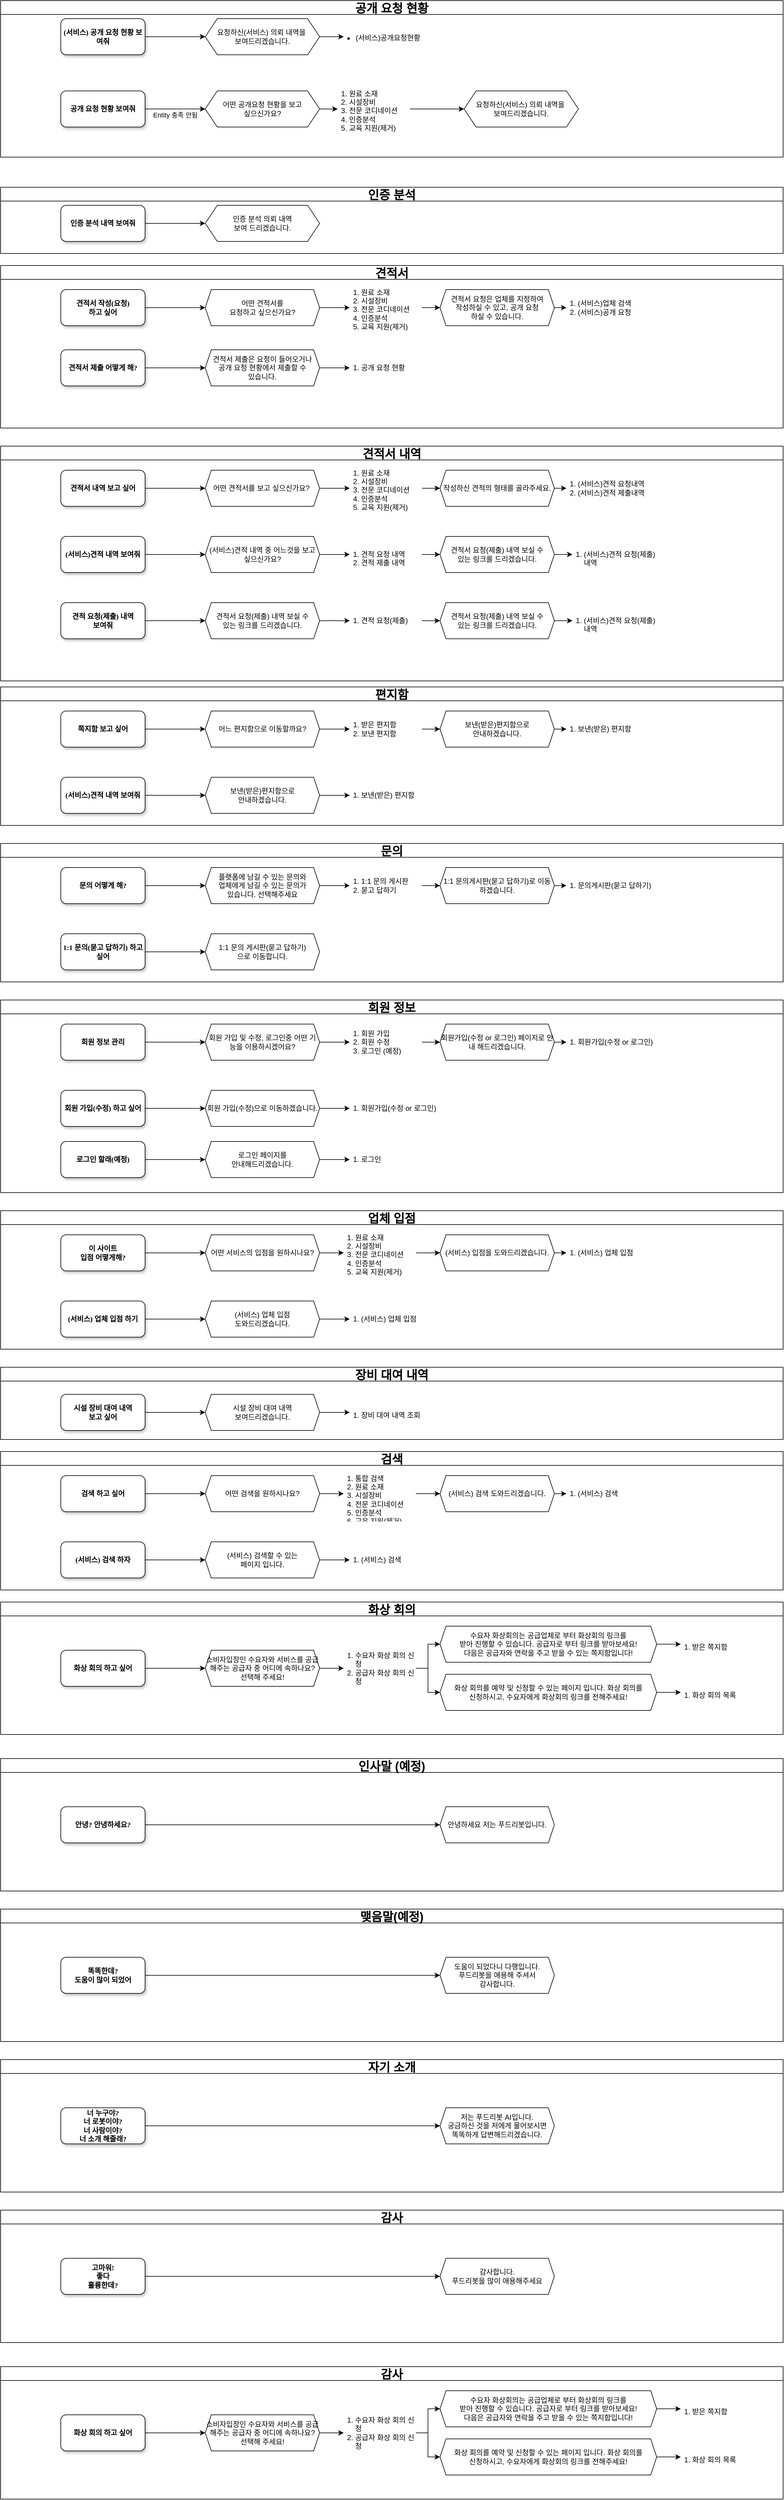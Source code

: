<mxfile version="22.0.8" type="github">
  <diagram name="Page-1" id="10a91c8b-09ff-31b1-d368-03940ed4cc9e">
    <mxGraphModel dx="1388" dy="1576" grid="1" gridSize="10" guides="1" tooltips="1" connect="1" arrows="1" fold="1" page="1" pageScale="1" pageWidth="1100" pageHeight="850" background="none" math="0" shadow="0">
      <root>
        <mxCell id="0" />
        <mxCell id="1" parent="0" />
        <mxCell id="EsVAypqveaLoAmLeQ6aI-1" value="공개 요청 현황" style="swimlane;whiteSpace=wrap;html=1;fontSize=20;" vertex="1" parent="1">
          <mxGeometry x="20" y="-810" width="1300" height="260" as="geometry" />
        </mxCell>
        <mxCell id="EsVAypqveaLoAmLeQ6aI-46" style="edgeStyle=orthogonalEdgeStyle;rounded=0;orthogonalLoop=1;jettySize=auto;html=1;exitX=1;exitY=0.5;exitDx=0;exitDy=0;" edge="1" parent="EsVAypqveaLoAmLeQ6aI-1" source="Mb8Y5IPRG79mkYF5UTKG-5" target="EsVAypqveaLoAmLeQ6aI-45">
          <mxGeometry relative="1" as="geometry" />
        </mxCell>
        <mxCell id="Mb8Y5IPRG79mkYF5UTKG-5" value="요청하신(서비스) 의뢰 내역을&amp;nbsp;&lt;br&gt;보여드리겠습니다." style="shape=hexagon;perimeter=hexagonPerimeter2;whiteSpace=wrap;html=1;fixedSize=1;" parent="EsVAypqveaLoAmLeQ6aI-1" vertex="1">
          <mxGeometry x="340" y="30" width="190" height="60" as="geometry" />
        </mxCell>
        <mxCell id="EsVAypqveaLoAmLeQ6aI-36" style="edgeStyle=orthogonalEdgeStyle;rounded=0;orthogonalLoop=1;jettySize=auto;html=1;exitX=1;exitY=0.5;exitDx=0;exitDy=0;entryX=0;entryY=0.5;entryDx=0;entryDy=0;" edge="1" parent="EsVAypqveaLoAmLeQ6aI-1" source="Mb8Y5IPRG79mkYF5UTKG-2" target="EsVAypqveaLoAmLeQ6aI-2">
          <mxGeometry relative="1" as="geometry" />
        </mxCell>
        <mxCell id="EsVAypqveaLoAmLeQ6aI-49" value="Entity 충족 안됨" style="edgeLabel;html=1;align=center;verticalAlign=middle;resizable=0;points=[];" vertex="1" connectable="0" parent="EsVAypqveaLoAmLeQ6aI-36">
          <mxGeometry x="-0.06" relative="1" as="geometry">
            <mxPoint x="3" y="10" as="offset" />
          </mxGeometry>
        </mxCell>
        <mxCell id="Mb8Y5IPRG79mkYF5UTKG-2" value="공개 요청 현황 보여줘" style="whiteSpace=wrap;html=1;rounded=1;shadow=1;labelBackgroundColor=none;strokeWidth=1;fontFamily=Verdana;fontSize=12;align=center;fontStyle=1" parent="EsVAypqveaLoAmLeQ6aI-1" vertex="1">
          <mxGeometry x="100" y="150" width="140" height="60" as="geometry" />
        </mxCell>
        <mxCell id="EsVAypqveaLoAmLeQ6aI-38" style="edgeStyle=orthogonalEdgeStyle;rounded=0;orthogonalLoop=1;jettySize=auto;html=1;exitX=1;exitY=0.5;exitDx=0;exitDy=0;entryX=0;entryY=0.5;entryDx=0;entryDy=0;" edge="1" parent="EsVAypqveaLoAmLeQ6aI-1" source="EsVAypqveaLoAmLeQ6aI-2" target="EsVAypqveaLoAmLeQ6aI-5">
          <mxGeometry relative="1" as="geometry" />
        </mxCell>
        <mxCell id="EsVAypqveaLoAmLeQ6aI-2" value="어떤 공개요청 현황을 보고&lt;br&gt;싶으신가요?" style="shape=hexagon;perimeter=hexagonPerimeter2;whiteSpace=wrap;html=1;fixedSize=1;" vertex="1" parent="EsVAypqveaLoAmLeQ6aI-1">
          <mxGeometry x="340" y="150" width="190" height="60" as="geometry" />
        </mxCell>
        <mxCell id="EsVAypqveaLoAmLeQ6aI-39" style="edgeStyle=orthogonalEdgeStyle;rounded=0;orthogonalLoop=1;jettySize=auto;html=1;exitX=1;exitY=0.5;exitDx=0;exitDy=0;entryX=0;entryY=0.5;entryDx=0;entryDy=0;" edge="1" parent="EsVAypqveaLoAmLeQ6aI-1" source="EsVAypqveaLoAmLeQ6aI-5" target="EsVAypqveaLoAmLeQ6aI-10">
          <mxGeometry relative="1" as="geometry" />
        </mxCell>
        <mxCell id="EsVAypqveaLoAmLeQ6aI-5" value="&lt;ol&gt;&lt;li&gt;원료 소재&lt;/li&gt;&lt;li&gt;시설장비&lt;/li&gt;&lt;li&gt;전문 코디네이션&lt;/li&gt;&lt;li&gt;인증분석&lt;/li&gt;&lt;li&gt;교육 지원(제거)&lt;/li&gt;&lt;/ol&gt;" style="text;strokeColor=none;fillColor=none;html=1;whiteSpace=wrap;verticalAlign=middle;overflow=hidden;align=left;spacing=0;spacingLeft=-21;" vertex="1" parent="EsVAypqveaLoAmLeQ6aI-1">
          <mxGeometry x="560" y="135" width="120" height="90" as="geometry" />
        </mxCell>
        <mxCell id="EsVAypqveaLoAmLeQ6aI-37" style="edgeStyle=orthogonalEdgeStyle;rounded=0;orthogonalLoop=1;jettySize=auto;html=1;exitX=1;exitY=0.5;exitDx=0;exitDy=0;entryX=0;entryY=0.5;entryDx=0;entryDy=0;" edge="1" parent="EsVAypqveaLoAmLeQ6aI-1" source="EsVAypqveaLoAmLeQ6aI-9" target="Mb8Y5IPRG79mkYF5UTKG-5">
          <mxGeometry relative="1" as="geometry" />
        </mxCell>
        <mxCell id="EsVAypqveaLoAmLeQ6aI-9" value="(서비스) 공개 요청 현황 보여줘" style="whiteSpace=wrap;html=1;rounded=1;shadow=1;labelBackgroundColor=none;strokeWidth=1;fontFamily=Verdana;fontSize=12;align=center;fontStyle=1" vertex="1" parent="EsVAypqveaLoAmLeQ6aI-1">
          <mxGeometry x="100" y="30" width="140" height="60" as="geometry" />
        </mxCell>
        <mxCell id="EsVAypqveaLoAmLeQ6aI-10" value="요청하신(서비스) 의뢰 내역을&amp;nbsp;&lt;br&gt;보여드리겠습니다." style="shape=hexagon;perimeter=hexagonPerimeter2;whiteSpace=wrap;html=1;fixedSize=1;" vertex="1" parent="EsVAypqveaLoAmLeQ6aI-1">
          <mxGeometry x="770" y="150" width="190" height="60" as="geometry" />
        </mxCell>
        <mxCell id="EsVAypqveaLoAmLeQ6aI-45" value="&lt;ul&gt;&lt;li&gt;(서비스)공개요청현황&lt;/li&gt;&lt;/ul&gt;" style="text;strokeColor=none;fillColor=none;html=1;whiteSpace=wrap;verticalAlign=middle;overflow=hidden;spacingLeft=-22;" vertex="1" parent="EsVAypqveaLoAmLeQ6aI-1">
          <mxGeometry x="570" y="40" width="140" height="40" as="geometry" />
        </mxCell>
        <mxCell id="EsVAypqveaLoAmLeQ6aI-12" value="인증 분석" style="swimlane;whiteSpace=wrap;html=1;fontSize=20;" vertex="1" parent="1">
          <mxGeometry x="20" y="-500" width="1300" height="110" as="geometry">
            <mxRectangle x="20" y="-480" width="120" height="30" as="alternateBounds" />
          </mxGeometry>
        </mxCell>
        <mxCell id="EsVAypqveaLoAmLeQ6aI-13" value="인증 분석 의뢰 내역&lt;br&gt;보여 드리겠습니다." style="shape=hexagon;perimeter=hexagonPerimeter2;whiteSpace=wrap;html=1;fixedSize=1;" vertex="1" parent="EsVAypqveaLoAmLeQ6aI-12">
          <mxGeometry x="340" y="30" width="190" height="60" as="geometry" />
        </mxCell>
        <mxCell id="EsVAypqveaLoAmLeQ6aI-40" style="edgeStyle=orthogonalEdgeStyle;rounded=0;orthogonalLoop=1;jettySize=auto;html=1;exitX=1;exitY=0.5;exitDx=0;exitDy=0;entryX=0;entryY=0.5;entryDx=0;entryDy=0;" edge="1" parent="EsVAypqveaLoAmLeQ6aI-12" source="EsVAypqveaLoAmLeQ6aI-20" target="EsVAypqveaLoAmLeQ6aI-13">
          <mxGeometry relative="1" as="geometry" />
        </mxCell>
        <mxCell id="EsVAypqveaLoAmLeQ6aI-20" value="인증 분석 내역 보여줘" style="whiteSpace=wrap;html=1;rounded=1;shadow=1;labelBackgroundColor=none;strokeWidth=1;fontFamily=Verdana;fontSize=12;align=center;fontStyle=1" vertex="1" parent="EsVAypqveaLoAmLeQ6aI-12">
          <mxGeometry x="100" y="30" width="140" height="60" as="geometry" />
        </mxCell>
        <mxCell id="EsVAypqveaLoAmLeQ6aI-23" value="견적서" style="swimlane;whiteSpace=wrap;html=1;fontSize=20;" vertex="1" parent="1">
          <mxGeometry x="20" y="-370" width="1300" height="270" as="geometry">
            <mxRectangle x="20" y="-480" width="120" height="30" as="alternateBounds" />
          </mxGeometry>
        </mxCell>
        <mxCell id="EsVAypqveaLoAmLeQ6aI-34" style="edgeStyle=orthogonalEdgeStyle;rounded=0;orthogonalLoop=1;jettySize=auto;html=1;exitX=1;exitY=0.5;exitDx=0;exitDy=0;entryX=0;entryY=0.5;entryDx=0;entryDy=0;" edge="1" parent="EsVAypqveaLoAmLeQ6aI-23" source="EsVAypqveaLoAmLeQ6aI-24" target="EsVAypqveaLoAmLeQ6aI-33">
          <mxGeometry relative="1" as="geometry" />
        </mxCell>
        <mxCell id="EsVAypqveaLoAmLeQ6aI-24" value="어떤 견적서를 &lt;br&gt;요청하고 싶으신가요?" style="shape=hexagon;perimeter=hexagonPerimeter2;whiteSpace=wrap;html=1;fixedSize=1;size=10;" vertex="1" parent="EsVAypqveaLoAmLeQ6aI-23">
          <mxGeometry x="340" y="40" width="190" height="60" as="geometry" />
        </mxCell>
        <mxCell id="EsVAypqveaLoAmLeQ6aI-35" style="edgeStyle=orthogonalEdgeStyle;rounded=0;orthogonalLoop=1;jettySize=auto;html=1;exitX=1;exitY=0.5;exitDx=0;exitDy=0;entryX=0;entryY=0.5;entryDx=0;entryDy=0;" edge="1" parent="EsVAypqveaLoAmLeQ6aI-23" source="EsVAypqveaLoAmLeQ6aI-26" target="EsVAypqveaLoAmLeQ6aI-24">
          <mxGeometry relative="1" as="geometry" />
        </mxCell>
        <mxCell id="EsVAypqveaLoAmLeQ6aI-26" value="견적서 작성(요청)&lt;br&gt;하고 싶어" style="whiteSpace=wrap;html=1;rounded=1;shadow=1;labelBackgroundColor=none;strokeWidth=1;fontFamily=Verdana;fontSize=12;align=center;fontStyle=1" vertex="1" parent="EsVAypqveaLoAmLeQ6aI-23">
          <mxGeometry x="100" y="40" width="140" height="60" as="geometry" />
        </mxCell>
        <mxCell id="EsVAypqveaLoAmLeQ6aI-31" style="edgeStyle=orthogonalEdgeStyle;rounded=0;orthogonalLoop=1;jettySize=auto;html=1;exitX=1;exitY=0.5;exitDx=0;exitDy=0;" edge="1" parent="EsVAypqveaLoAmLeQ6aI-23" source="EsVAypqveaLoAmLeQ6aI-27" target="EsVAypqveaLoAmLeQ6aI-28">
          <mxGeometry relative="1" as="geometry" />
        </mxCell>
        <mxCell id="EsVAypqveaLoAmLeQ6aI-27" value="견적서 제출 어떻게 해?" style="whiteSpace=wrap;html=1;rounded=1;shadow=1;labelBackgroundColor=none;strokeWidth=1;fontFamily=Verdana;fontSize=12;align=center;fontStyle=1" vertex="1" parent="EsVAypqveaLoAmLeQ6aI-23">
          <mxGeometry x="100" y="140" width="140" height="60" as="geometry" />
        </mxCell>
        <mxCell id="EsVAypqveaLoAmLeQ6aI-41" style="edgeStyle=orthogonalEdgeStyle;rounded=0;orthogonalLoop=1;jettySize=auto;html=1;exitX=1;exitY=0.5;exitDx=0;exitDy=0;" edge="1" parent="EsVAypqveaLoAmLeQ6aI-23" source="EsVAypqveaLoAmLeQ6aI-28" target="EsVAypqveaLoAmLeQ6aI-32">
          <mxGeometry relative="1" as="geometry" />
        </mxCell>
        <mxCell id="EsVAypqveaLoAmLeQ6aI-28" value="견적서 제출은 요청이 들어오거나&lt;br&gt;공개 요청 현황에서 제출할 수&lt;br&gt;있습니다." style="shape=hexagon;perimeter=hexagonPerimeter2;whiteSpace=wrap;html=1;fixedSize=1;size=10;" vertex="1" parent="EsVAypqveaLoAmLeQ6aI-23">
          <mxGeometry x="340" y="140" width="190" height="60" as="geometry" />
        </mxCell>
        <mxCell id="EsVAypqveaLoAmLeQ6aI-32" value="&lt;ol&gt;&lt;li&gt;공개 요청 현황&lt;/li&gt;&lt;/ol&gt;" style="text;strokeColor=none;fillColor=none;html=1;whiteSpace=wrap;verticalAlign=middle;overflow=hidden;align=left;spacing=0;spacingLeft=-21;" vertex="1" parent="EsVAypqveaLoAmLeQ6aI-23">
          <mxGeometry x="580" y="150" width="120" height="40" as="geometry" />
        </mxCell>
        <mxCell id="EsVAypqveaLoAmLeQ6aI-43" style="edgeStyle=orthogonalEdgeStyle;rounded=0;orthogonalLoop=1;jettySize=auto;html=1;exitX=1;exitY=0.5;exitDx=0;exitDy=0;entryX=0;entryY=0.5;entryDx=0;entryDy=0;" edge="1" parent="EsVAypqveaLoAmLeQ6aI-23" source="EsVAypqveaLoAmLeQ6aI-33" target="EsVAypqveaLoAmLeQ6aI-42">
          <mxGeometry relative="1" as="geometry" />
        </mxCell>
        <mxCell id="EsVAypqveaLoAmLeQ6aI-33" value="&lt;ol&gt;&lt;li&gt;원료 소재&lt;/li&gt;&lt;li&gt;시설장비&lt;/li&gt;&lt;li&gt;전문 코디네이션&lt;/li&gt;&lt;li&gt;인증분석&lt;/li&gt;&lt;li&gt;교육 지원(제거)&lt;/li&gt;&lt;/ol&gt;" style="text;strokeColor=none;fillColor=none;html=1;whiteSpace=wrap;verticalAlign=middle;overflow=hidden;align=left;spacing=0;spacingLeft=-21;" vertex="1" parent="EsVAypqveaLoAmLeQ6aI-23">
          <mxGeometry x="580" y="25" width="120" height="90" as="geometry" />
        </mxCell>
        <mxCell id="EsVAypqveaLoAmLeQ6aI-51" style="edgeStyle=orthogonalEdgeStyle;rounded=0;orthogonalLoop=1;jettySize=auto;html=1;exitX=1;exitY=0.5;exitDx=0;exitDy=0;entryX=0;entryY=0.5;entryDx=0;entryDy=0;" edge="1" parent="EsVAypqveaLoAmLeQ6aI-23" source="EsVAypqveaLoAmLeQ6aI-42" target="EsVAypqveaLoAmLeQ6aI-50">
          <mxGeometry relative="1" as="geometry" />
        </mxCell>
        <mxCell id="EsVAypqveaLoAmLeQ6aI-42" value="견적서 요청은 업체를 지정하여&lt;br&gt;작성하실 수 있고, 공개 요청&lt;br&gt;하실 수 있습니다." style="shape=hexagon;perimeter=hexagonPerimeter2;whiteSpace=wrap;html=1;fixedSize=1;size=10;" vertex="1" parent="EsVAypqveaLoAmLeQ6aI-23">
          <mxGeometry x="730" y="40" width="190" height="60" as="geometry" />
        </mxCell>
        <mxCell id="EsVAypqveaLoAmLeQ6aI-50" value="&lt;ol&gt;&lt;li&gt;(서비스)업체 검색&lt;/li&gt;&lt;li&gt;(서비스)공개 요청&lt;/li&gt;&lt;/ol&gt;" style="text;strokeColor=none;fillColor=none;html=1;whiteSpace=wrap;verticalAlign=middle;overflow=hidden;align=left;spacing=0;spacingLeft=-21;" vertex="1" parent="EsVAypqveaLoAmLeQ6aI-23">
          <mxGeometry x="940" y="25" width="120" height="90" as="geometry" />
        </mxCell>
        <mxCell id="EsVAypqveaLoAmLeQ6aI-52" value="견적서 내역" style="swimlane;whiteSpace=wrap;html=1;fontSize=20;" vertex="1" parent="1">
          <mxGeometry x="20" y="-70" width="1300" height="390" as="geometry">
            <mxRectangle x="20" y="-480" width="120" height="30" as="alternateBounds" />
          </mxGeometry>
        </mxCell>
        <mxCell id="EsVAypqveaLoAmLeQ6aI-53" style="edgeStyle=orthogonalEdgeStyle;rounded=0;orthogonalLoop=1;jettySize=auto;html=1;exitX=1;exitY=0.5;exitDx=0;exitDy=0;entryX=0;entryY=0.5;entryDx=0;entryDy=0;" edge="1" parent="EsVAypqveaLoAmLeQ6aI-52" source="EsVAypqveaLoAmLeQ6aI-54" target="EsVAypqveaLoAmLeQ6aI-63">
          <mxGeometry relative="1" as="geometry" />
        </mxCell>
        <mxCell id="EsVAypqveaLoAmLeQ6aI-54" value="어떤 견적서를 보고 싶으신가요?&amp;nbsp;" style="shape=hexagon;perimeter=hexagonPerimeter2;whiteSpace=wrap;html=1;fixedSize=1;size=10;" vertex="1" parent="EsVAypqveaLoAmLeQ6aI-52">
          <mxGeometry x="340" y="40" width="190" height="60" as="geometry" />
        </mxCell>
        <mxCell id="EsVAypqveaLoAmLeQ6aI-55" style="edgeStyle=orthogonalEdgeStyle;rounded=0;orthogonalLoop=1;jettySize=auto;html=1;exitX=1;exitY=0.5;exitDx=0;exitDy=0;entryX=0;entryY=0.5;entryDx=0;entryDy=0;" edge="1" parent="EsVAypqveaLoAmLeQ6aI-52" source="EsVAypqveaLoAmLeQ6aI-56" target="EsVAypqveaLoAmLeQ6aI-54">
          <mxGeometry relative="1" as="geometry" />
        </mxCell>
        <mxCell id="EsVAypqveaLoAmLeQ6aI-56" value="견적서 내역 보고 싶어" style="whiteSpace=wrap;html=1;rounded=1;shadow=1;labelBackgroundColor=none;strokeWidth=1;fontFamily=Verdana;fontSize=12;align=center;fontStyle=1" vertex="1" parent="EsVAypqveaLoAmLeQ6aI-52">
          <mxGeometry x="100" y="40" width="140" height="60" as="geometry" />
        </mxCell>
        <mxCell id="EsVAypqveaLoAmLeQ6aI-62" style="edgeStyle=orthogonalEdgeStyle;rounded=0;orthogonalLoop=1;jettySize=auto;html=1;exitX=1;exitY=0.5;exitDx=0;exitDy=0;entryX=0;entryY=0.5;entryDx=0;entryDy=0;" edge="1" parent="EsVAypqveaLoAmLeQ6aI-52" source="EsVAypqveaLoAmLeQ6aI-63" target="EsVAypqveaLoAmLeQ6aI-65">
          <mxGeometry relative="1" as="geometry" />
        </mxCell>
        <mxCell id="EsVAypqveaLoAmLeQ6aI-63" value="&lt;ol&gt;&lt;li&gt;원료 소재&lt;/li&gt;&lt;li&gt;시설장비&lt;/li&gt;&lt;li&gt;전문 코디네이션&lt;/li&gt;&lt;li&gt;인증분석&lt;/li&gt;&lt;li&gt;교육 지원(제거)&lt;/li&gt;&lt;/ol&gt;" style="text;strokeColor=none;fillColor=none;html=1;whiteSpace=wrap;verticalAlign=middle;overflow=hidden;align=left;spacing=0;spacingLeft=-21;" vertex="1" parent="EsVAypqveaLoAmLeQ6aI-52">
          <mxGeometry x="580" y="25" width="120" height="90" as="geometry" />
        </mxCell>
        <mxCell id="EsVAypqveaLoAmLeQ6aI-64" style="edgeStyle=orthogonalEdgeStyle;rounded=0;orthogonalLoop=1;jettySize=auto;html=1;exitX=1;exitY=0.5;exitDx=0;exitDy=0;entryX=0;entryY=0.5;entryDx=0;entryDy=0;" edge="1" parent="EsVAypqveaLoAmLeQ6aI-52" source="EsVAypqveaLoAmLeQ6aI-65" target="EsVAypqveaLoAmLeQ6aI-66">
          <mxGeometry relative="1" as="geometry" />
        </mxCell>
        <mxCell id="EsVAypqveaLoAmLeQ6aI-65" value="작성하신 견적의 형태를 골라주세요." style="shape=hexagon;perimeter=hexagonPerimeter2;whiteSpace=wrap;html=1;fixedSize=1;size=10;" vertex="1" parent="EsVAypqveaLoAmLeQ6aI-52">
          <mxGeometry x="730" y="40" width="190" height="60" as="geometry" />
        </mxCell>
        <mxCell id="EsVAypqveaLoAmLeQ6aI-66" value="&lt;ol&gt;&lt;li&gt;(서비스)견적 요청내역&lt;/li&gt;&lt;li&gt;(서비스)견적 제출내역&lt;/li&gt;&lt;/ol&gt;" style="text;strokeColor=none;fillColor=none;html=1;whiteSpace=wrap;verticalAlign=middle;overflow=hidden;align=left;spacing=0;spacingLeft=-21;" vertex="1" parent="EsVAypqveaLoAmLeQ6aI-52">
          <mxGeometry x="940" y="25" width="150" height="90" as="geometry" />
        </mxCell>
        <mxCell id="EsVAypqveaLoAmLeQ6aI-69" style="edgeStyle=orthogonalEdgeStyle;rounded=0;orthogonalLoop=1;jettySize=auto;html=1;exitX=1;exitY=0.5;exitDx=0;exitDy=0;" edge="1" source="EsVAypqveaLoAmLeQ6aI-70" target="EsVAypqveaLoAmLeQ6aI-72" parent="EsVAypqveaLoAmLeQ6aI-52">
          <mxGeometry relative="1" as="geometry" />
        </mxCell>
        <mxCell id="EsVAypqveaLoAmLeQ6aI-70" value="(서비스)견적 내역 보여줘" style="whiteSpace=wrap;html=1;rounded=1;shadow=1;labelBackgroundColor=none;strokeWidth=1;fontFamily=Verdana;fontSize=12;align=center;fontStyle=1" vertex="1" parent="EsVAypqveaLoAmLeQ6aI-52">
          <mxGeometry x="100" y="150" width="140" height="60" as="geometry" />
        </mxCell>
        <mxCell id="EsVAypqveaLoAmLeQ6aI-71" style="edgeStyle=orthogonalEdgeStyle;rounded=0;orthogonalLoop=1;jettySize=auto;html=1;exitX=1;exitY=0.5;exitDx=0;exitDy=0;" edge="1" source="EsVAypqveaLoAmLeQ6aI-72" target="EsVAypqveaLoAmLeQ6aI-74" parent="EsVAypqveaLoAmLeQ6aI-52">
          <mxGeometry relative="1" as="geometry" />
        </mxCell>
        <mxCell id="EsVAypqveaLoAmLeQ6aI-72" value="(서비스)견적 내역 중 어느것을 보고 싶으신가요?" style="shape=hexagon;perimeter=hexagonPerimeter2;whiteSpace=wrap;html=1;fixedSize=1;size=10;" vertex="1" parent="EsVAypqveaLoAmLeQ6aI-52">
          <mxGeometry x="340" y="150" width="190" height="60" as="geometry" />
        </mxCell>
        <mxCell id="EsVAypqveaLoAmLeQ6aI-73" style="edgeStyle=orthogonalEdgeStyle;rounded=0;orthogonalLoop=1;jettySize=auto;html=1;exitX=1;exitY=0.5;exitDx=0;exitDy=0;entryX=0;entryY=0.5;entryDx=0;entryDy=0;" edge="1" source="EsVAypqveaLoAmLeQ6aI-74" target="EsVAypqveaLoAmLeQ6aI-75" parent="EsVAypqveaLoAmLeQ6aI-52">
          <mxGeometry relative="1" as="geometry" />
        </mxCell>
        <mxCell id="EsVAypqveaLoAmLeQ6aI-74" value="&lt;ol&gt;&lt;li&gt;견적 요청 내역&lt;/li&gt;&lt;li&gt;견적 제출 내역&lt;/li&gt;&lt;/ol&gt;" style="text;strokeColor=none;fillColor=none;html=1;whiteSpace=wrap;verticalAlign=middle;overflow=hidden;align=left;spacing=0;spacingLeft=-21;" vertex="1" parent="EsVAypqveaLoAmLeQ6aI-52">
          <mxGeometry x="580" y="160" width="120" height="40" as="geometry" />
        </mxCell>
        <mxCell id="EsVAypqveaLoAmLeQ6aI-78" style="edgeStyle=orthogonalEdgeStyle;rounded=0;orthogonalLoop=1;jettySize=auto;html=1;exitX=1;exitY=0.5;exitDx=0;exitDy=0;entryX=0;entryY=0.5;entryDx=0;entryDy=0;" edge="1" parent="EsVAypqveaLoAmLeQ6aI-52" source="EsVAypqveaLoAmLeQ6aI-75" target="EsVAypqveaLoAmLeQ6aI-76">
          <mxGeometry relative="1" as="geometry" />
        </mxCell>
        <mxCell id="EsVAypqveaLoAmLeQ6aI-75" value="견적서 요청(제출) 내역 보실 수&lt;br&gt;있는 링크를 드리겠습니다." style="shape=hexagon;perimeter=hexagonPerimeter2;whiteSpace=wrap;html=1;fixedSize=1;size=10;" vertex="1" parent="EsVAypqveaLoAmLeQ6aI-52">
          <mxGeometry x="730" y="150" width="190" height="60" as="geometry" />
        </mxCell>
        <mxCell id="EsVAypqveaLoAmLeQ6aI-76" value="&lt;ol&gt;&lt;li&gt;(서비스)견적 요청(제출) 내역&lt;/li&gt;&lt;/ol&gt;" style="text;strokeColor=none;fillColor=none;html=1;whiteSpace=wrap;verticalAlign=middle;overflow=hidden;align=left;spacing=0;spacingLeft=-21;" vertex="1" parent="EsVAypqveaLoAmLeQ6aI-52">
          <mxGeometry x="950" y="160" width="150" height="40" as="geometry" />
        </mxCell>
        <mxCell id="EsVAypqveaLoAmLeQ6aI-79" value="&lt;ol&gt;&lt;li&gt;(서비스)견적 요청(제출) 내역&lt;/li&gt;&lt;/ol&gt;" style="text;strokeColor=none;fillColor=none;html=1;whiteSpace=wrap;verticalAlign=middle;overflow=hidden;align=left;spacing=0;spacingLeft=-21;" vertex="1" parent="EsVAypqveaLoAmLeQ6aI-52">
          <mxGeometry x="950" y="270" width="150" height="40" as="geometry" />
        </mxCell>
        <mxCell id="EsVAypqveaLoAmLeQ6aI-57" style="edgeStyle=orthogonalEdgeStyle;rounded=0;orthogonalLoop=1;jettySize=auto;html=1;exitX=1;exitY=0.5;exitDx=0;exitDy=0;" edge="1" parent="1" source="EsVAypqveaLoAmLeQ6aI-58" target="EsVAypqveaLoAmLeQ6aI-60">
          <mxGeometry relative="1" as="geometry" />
        </mxCell>
        <mxCell id="EsVAypqveaLoAmLeQ6aI-58" value="견적 요청(제출) 내역&lt;br&gt;보여줘" style="whiteSpace=wrap;html=1;rounded=1;shadow=1;labelBackgroundColor=none;strokeWidth=1;fontFamily=Verdana;fontSize=12;align=center;fontStyle=1" vertex="1" parent="1">
          <mxGeometry x="120" y="190" width="140" height="60" as="geometry" />
        </mxCell>
        <mxCell id="EsVAypqveaLoAmLeQ6aI-59" style="edgeStyle=orthogonalEdgeStyle;rounded=0;orthogonalLoop=1;jettySize=auto;html=1;exitX=1;exitY=0.5;exitDx=0;exitDy=0;" edge="1" parent="1" source="EsVAypqveaLoAmLeQ6aI-60" target="EsVAypqveaLoAmLeQ6aI-61">
          <mxGeometry relative="1" as="geometry" />
        </mxCell>
        <mxCell id="EsVAypqveaLoAmLeQ6aI-60" value="견적서 요청(제출) 내역 보실 수&lt;br&gt;있는 링크를 드리겠습니다." style="shape=hexagon;perimeter=hexagonPerimeter2;whiteSpace=wrap;html=1;fixedSize=1;size=10;" vertex="1" parent="1">
          <mxGeometry x="360" y="190" width="190" height="60" as="geometry" />
        </mxCell>
        <mxCell id="EsVAypqveaLoAmLeQ6aI-68" style="edgeStyle=orthogonalEdgeStyle;rounded=0;orthogonalLoop=1;jettySize=auto;html=1;exitX=1;exitY=0.5;exitDx=0;exitDy=0;entryX=0;entryY=0.5;entryDx=0;entryDy=0;" edge="1" parent="1" source="EsVAypqveaLoAmLeQ6aI-61" target="EsVAypqveaLoAmLeQ6aI-67">
          <mxGeometry relative="1" as="geometry" />
        </mxCell>
        <mxCell id="EsVAypqveaLoAmLeQ6aI-61" value="&lt;ol&gt;&lt;li&gt;견적 요청(제출)&lt;/li&gt;&lt;/ol&gt;" style="text;strokeColor=none;fillColor=none;html=1;whiteSpace=wrap;verticalAlign=middle;overflow=hidden;align=left;spacing=0;spacingLeft=-21;" vertex="1" parent="1">
          <mxGeometry x="600" y="200" width="120" height="40" as="geometry" />
        </mxCell>
        <mxCell id="EsVAypqveaLoAmLeQ6aI-80" style="edgeStyle=orthogonalEdgeStyle;rounded=0;orthogonalLoop=1;jettySize=auto;html=1;exitX=1;exitY=0.5;exitDx=0;exitDy=0;entryX=0;entryY=0.5;entryDx=0;entryDy=0;" edge="1" parent="1" source="EsVAypqveaLoAmLeQ6aI-67" target="EsVAypqveaLoAmLeQ6aI-79">
          <mxGeometry relative="1" as="geometry" />
        </mxCell>
        <mxCell id="EsVAypqveaLoAmLeQ6aI-67" value="견적서 요청(제출) 내역 보실 수&lt;br&gt;있는 링크를 드리겠습니다." style="shape=hexagon;perimeter=hexagonPerimeter2;whiteSpace=wrap;html=1;fixedSize=1;size=10;" vertex="1" parent="1">
          <mxGeometry x="750" y="190" width="190" height="60" as="geometry" />
        </mxCell>
        <mxCell id="EsVAypqveaLoAmLeQ6aI-81" value="편지함" style="swimlane;whiteSpace=wrap;html=1;fontSize=20;" vertex="1" parent="1">
          <mxGeometry x="20" y="330" width="1300" height="230" as="geometry">
            <mxRectangle x="20" y="-480" width="120" height="30" as="alternateBounds" />
          </mxGeometry>
        </mxCell>
        <mxCell id="EsVAypqveaLoAmLeQ6aI-82" style="edgeStyle=orthogonalEdgeStyle;rounded=0;orthogonalLoop=1;jettySize=auto;html=1;exitX=1;exitY=0.5;exitDx=0;exitDy=0;entryX=0;entryY=0.5;entryDx=0;entryDy=0;" edge="1" parent="EsVAypqveaLoAmLeQ6aI-81" source="EsVAypqveaLoAmLeQ6aI-83" target="EsVAypqveaLoAmLeQ6aI-87">
          <mxGeometry relative="1" as="geometry" />
        </mxCell>
        <mxCell id="EsVAypqveaLoAmLeQ6aI-83" value="어느 편지함으로 이동할까요?" style="shape=hexagon;perimeter=hexagonPerimeter2;whiteSpace=wrap;html=1;fixedSize=1;size=10;" vertex="1" parent="EsVAypqveaLoAmLeQ6aI-81">
          <mxGeometry x="340" y="40" width="190" height="60" as="geometry" />
        </mxCell>
        <mxCell id="EsVAypqveaLoAmLeQ6aI-84" style="edgeStyle=orthogonalEdgeStyle;rounded=0;orthogonalLoop=1;jettySize=auto;html=1;exitX=1;exitY=0.5;exitDx=0;exitDy=0;entryX=0;entryY=0.5;entryDx=0;entryDy=0;" edge="1" parent="EsVAypqveaLoAmLeQ6aI-81" source="EsVAypqveaLoAmLeQ6aI-85" target="EsVAypqveaLoAmLeQ6aI-83">
          <mxGeometry relative="1" as="geometry" />
        </mxCell>
        <mxCell id="EsVAypqveaLoAmLeQ6aI-85" value="쪽지함 보고 싶어" style="whiteSpace=wrap;html=1;rounded=1;shadow=1;labelBackgroundColor=none;strokeWidth=1;fontFamily=Verdana;fontSize=12;align=center;fontStyle=1" vertex="1" parent="EsVAypqveaLoAmLeQ6aI-81">
          <mxGeometry x="100" y="40" width="140" height="60" as="geometry" />
        </mxCell>
        <mxCell id="EsVAypqveaLoAmLeQ6aI-86" style="edgeStyle=orthogonalEdgeStyle;rounded=0;orthogonalLoop=1;jettySize=auto;html=1;exitX=1;exitY=0.5;exitDx=0;exitDy=0;entryX=0;entryY=0.5;entryDx=0;entryDy=0;" edge="1" parent="EsVAypqveaLoAmLeQ6aI-81" source="EsVAypqveaLoAmLeQ6aI-87" target="EsVAypqveaLoAmLeQ6aI-89">
          <mxGeometry relative="1" as="geometry" />
        </mxCell>
        <mxCell id="EsVAypqveaLoAmLeQ6aI-87" value="&lt;ol&gt;&lt;li&gt;받은 편지함&lt;/li&gt;&lt;li&gt;보낸 편지함&lt;/li&gt;&lt;/ol&gt;" style="text;strokeColor=none;fillColor=none;html=1;whiteSpace=wrap;verticalAlign=middle;overflow=hidden;align=left;spacing=0;spacingLeft=-21;" vertex="1" parent="EsVAypqveaLoAmLeQ6aI-81">
          <mxGeometry x="580" y="25" width="120" height="90" as="geometry" />
        </mxCell>
        <mxCell id="EsVAypqveaLoAmLeQ6aI-88" style="edgeStyle=orthogonalEdgeStyle;rounded=0;orthogonalLoop=1;jettySize=auto;html=1;exitX=1;exitY=0.5;exitDx=0;exitDy=0;entryX=0;entryY=0.5;entryDx=0;entryDy=0;" edge="1" parent="EsVAypqveaLoAmLeQ6aI-81" source="EsVAypqveaLoAmLeQ6aI-89" target="EsVAypqveaLoAmLeQ6aI-90">
          <mxGeometry relative="1" as="geometry" />
        </mxCell>
        <mxCell id="EsVAypqveaLoAmLeQ6aI-89" value="보낸(받은)편지함으로 &lt;br&gt;안내하겠습니다." style="shape=hexagon;perimeter=hexagonPerimeter2;whiteSpace=wrap;html=1;fixedSize=1;size=10;" vertex="1" parent="EsVAypqveaLoAmLeQ6aI-81">
          <mxGeometry x="730" y="40" width="190" height="60" as="geometry" />
        </mxCell>
        <mxCell id="EsVAypqveaLoAmLeQ6aI-90" value="&lt;ol&gt;&lt;li&gt;보낸(받은) 편지함&lt;/li&gt;&lt;/ol&gt;" style="text;strokeColor=none;fillColor=none;html=1;whiteSpace=wrap;verticalAlign=middle;overflow=hidden;align=left;spacing=0;spacingLeft=-21;" vertex="1" parent="EsVAypqveaLoAmLeQ6aI-81">
          <mxGeometry x="940" y="25" width="150" height="90" as="geometry" />
        </mxCell>
        <mxCell id="EsVAypqveaLoAmLeQ6aI-91" style="edgeStyle=orthogonalEdgeStyle;rounded=0;orthogonalLoop=1;jettySize=auto;html=1;exitX=1;exitY=0.5;exitDx=0;exitDy=0;" edge="1" parent="EsVAypqveaLoAmLeQ6aI-81" source="EsVAypqveaLoAmLeQ6aI-92" target="EsVAypqveaLoAmLeQ6aI-94">
          <mxGeometry relative="1" as="geometry" />
        </mxCell>
        <mxCell id="EsVAypqveaLoAmLeQ6aI-92" value="(서비스)견적 내역 보여줘" style="whiteSpace=wrap;html=1;rounded=1;shadow=1;labelBackgroundColor=none;strokeWidth=1;fontFamily=Verdana;fontSize=12;align=center;fontStyle=1" vertex="1" parent="EsVAypqveaLoAmLeQ6aI-81">
          <mxGeometry x="100" y="150" width="140" height="60" as="geometry" />
        </mxCell>
        <mxCell id="EsVAypqveaLoAmLeQ6aI-93" style="edgeStyle=orthogonalEdgeStyle;rounded=0;orthogonalLoop=1;jettySize=auto;html=1;exitX=1;exitY=0.5;exitDx=0;exitDy=0;entryX=0;entryY=0.5;entryDx=0;entryDy=0;" edge="1" parent="EsVAypqveaLoAmLeQ6aI-81" source="EsVAypqveaLoAmLeQ6aI-94" target="EsVAypqveaLoAmLeQ6aI-101">
          <mxGeometry relative="1" as="geometry">
            <mxPoint x="580" y="180" as="targetPoint" />
          </mxGeometry>
        </mxCell>
        <mxCell id="EsVAypqveaLoAmLeQ6aI-94" value="보낸(받은)편지함으로&lt;br style=&quot;border-color: var(--border-color);&quot;&gt;안내하겠습니다." style="shape=hexagon;perimeter=hexagonPerimeter2;whiteSpace=wrap;html=1;fixedSize=1;size=10;" vertex="1" parent="EsVAypqveaLoAmLeQ6aI-81">
          <mxGeometry x="340" y="150" width="190" height="60" as="geometry" />
        </mxCell>
        <mxCell id="EsVAypqveaLoAmLeQ6aI-101" value="&lt;ol&gt;&lt;li&gt;보낸(받은) 편지함&lt;/li&gt;&lt;/ol&gt;" style="text;strokeColor=none;fillColor=none;html=1;whiteSpace=wrap;verticalAlign=middle;overflow=hidden;align=left;spacing=0;spacingLeft=-21;" vertex="1" parent="EsVAypqveaLoAmLeQ6aI-81">
          <mxGeometry x="580" y="135" width="150" height="90" as="geometry" />
        </mxCell>
        <mxCell id="EsVAypqveaLoAmLeQ6aI-102" value="문의" style="swimlane;whiteSpace=wrap;html=1;fontSize=20;" vertex="1" parent="1">
          <mxGeometry x="20" y="590" width="1300" height="230" as="geometry">
            <mxRectangle x="20" y="-480" width="120" height="30" as="alternateBounds" />
          </mxGeometry>
        </mxCell>
        <mxCell id="EsVAypqveaLoAmLeQ6aI-103" style="edgeStyle=orthogonalEdgeStyle;rounded=0;orthogonalLoop=1;jettySize=auto;html=1;exitX=1;exitY=0.5;exitDx=0;exitDy=0;entryX=0;entryY=0.5;entryDx=0;entryDy=0;" edge="1" parent="EsVAypqveaLoAmLeQ6aI-102" source="EsVAypqveaLoAmLeQ6aI-104" target="EsVAypqveaLoAmLeQ6aI-108">
          <mxGeometry relative="1" as="geometry" />
        </mxCell>
        <mxCell id="EsVAypqveaLoAmLeQ6aI-104" value="플랫폼에 남길 수 있는 문의와&lt;br&gt;업체에게 남길 수 있는 문의가 &lt;br&gt;있습니다. 선택해주세요" style="shape=hexagon;perimeter=hexagonPerimeter2;whiteSpace=wrap;html=1;fixedSize=1;size=10;" vertex="1" parent="EsVAypqveaLoAmLeQ6aI-102">
          <mxGeometry x="340" y="40" width="190" height="60" as="geometry" />
        </mxCell>
        <mxCell id="EsVAypqveaLoAmLeQ6aI-105" style="edgeStyle=orthogonalEdgeStyle;rounded=0;orthogonalLoop=1;jettySize=auto;html=1;exitX=1;exitY=0.5;exitDx=0;exitDy=0;entryX=0;entryY=0.5;entryDx=0;entryDy=0;" edge="1" parent="EsVAypqveaLoAmLeQ6aI-102" source="EsVAypqveaLoAmLeQ6aI-106" target="EsVAypqveaLoAmLeQ6aI-104">
          <mxGeometry relative="1" as="geometry" />
        </mxCell>
        <mxCell id="EsVAypqveaLoAmLeQ6aI-106" value="문의 어떻게 해?" style="whiteSpace=wrap;html=1;rounded=1;shadow=1;labelBackgroundColor=none;strokeWidth=1;fontFamily=Verdana;fontSize=12;align=center;fontStyle=1" vertex="1" parent="EsVAypqveaLoAmLeQ6aI-102">
          <mxGeometry x="100" y="40" width="140" height="60" as="geometry" />
        </mxCell>
        <mxCell id="EsVAypqveaLoAmLeQ6aI-107" style="edgeStyle=orthogonalEdgeStyle;rounded=0;orthogonalLoop=1;jettySize=auto;html=1;exitX=1;exitY=0.5;exitDx=0;exitDy=0;entryX=0;entryY=0.5;entryDx=0;entryDy=0;" edge="1" parent="EsVAypqveaLoAmLeQ6aI-102" source="EsVAypqveaLoAmLeQ6aI-108" target="EsVAypqveaLoAmLeQ6aI-110">
          <mxGeometry relative="1" as="geometry" />
        </mxCell>
        <mxCell id="EsVAypqveaLoAmLeQ6aI-108" value="&lt;ol&gt;&lt;li&gt;1:1 문의 게시판&lt;/li&gt;&lt;li&gt;묻고 답하기&lt;/li&gt;&lt;/ol&gt;" style="text;strokeColor=none;fillColor=none;html=1;whiteSpace=wrap;verticalAlign=middle;overflow=hidden;align=left;spacing=0;spacingLeft=-21;" vertex="1" parent="EsVAypqveaLoAmLeQ6aI-102">
          <mxGeometry x="580" y="25" width="120" height="90" as="geometry" />
        </mxCell>
        <mxCell id="EsVAypqveaLoAmLeQ6aI-109" style="edgeStyle=orthogonalEdgeStyle;rounded=0;orthogonalLoop=1;jettySize=auto;html=1;exitX=1;exitY=0.5;exitDx=0;exitDy=0;entryX=0;entryY=0.5;entryDx=0;entryDy=0;" edge="1" parent="EsVAypqveaLoAmLeQ6aI-102" source="EsVAypqveaLoAmLeQ6aI-110" target="EsVAypqveaLoAmLeQ6aI-111">
          <mxGeometry relative="1" as="geometry" />
        </mxCell>
        <mxCell id="EsVAypqveaLoAmLeQ6aI-110" value="1:1 문의게시판(묻고 답하기)로 이동하겠습니다." style="shape=hexagon;perimeter=hexagonPerimeter2;whiteSpace=wrap;html=1;fixedSize=1;size=10;" vertex="1" parent="EsVAypqveaLoAmLeQ6aI-102">
          <mxGeometry x="730" y="40" width="190" height="60" as="geometry" />
        </mxCell>
        <mxCell id="EsVAypqveaLoAmLeQ6aI-111" value="&lt;ol&gt;&lt;li&gt;문의게시판(묻고 답하기)&lt;br&gt;&lt;/li&gt;&lt;/ol&gt;" style="text;strokeColor=none;fillColor=none;html=1;whiteSpace=wrap;verticalAlign=middle;overflow=hidden;align=left;spacing=0;spacingLeft=-21;" vertex="1" parent="EsVAypqveaLoAmLeQ6aI-102">
          <mxGeometry x="940" y="25" width="150" height="90" as="geometry" />
        </mxCell>
        <mxCell id="EsVAypqveaLoAmLeQ6aI-112" style="edgeStyle=orthogonalEdgeStyle;rounded=0;orthogonalLoop=1;jettySize=auto;html=1;exitX=1;exitY=0.5;exitDx=0;exitDy=0;" edge="1" parent="EsVAypqveaLoAmLeQ6aI-102" source="EsVAypqveaLoAmLeQ6aI-113" target="EsVAypqveaLoAmLeQ6aI-115">
          <mxGeometry relative="1" as="geometry" />
        </mxCell>
        <mxCell id="EsVAypqveaLoAmLeQ6aI-113" value="1:1 문의(묻고 답하기) 하고 싶어" style="whiteSpace=wrap;html=1;rounded=1;shadow=1;labelBackgroundColor=none;strokeWidth=1;fontFamily=Verdana;fontSize=12;align=center;fontStyle=1" vertex="1" parent="EsVAypqveaLoAmLeQ6aI-102">
          <mxGeometry x="100" y="150" width="140" height="60" as="geometry" />
        </mxCell>
        <mxCell id="EsVAypqveaLoAmLeQ6aI-115" value="1:1 문의 게시판(묻고 답하기)&lt;br&gt;으로 이동합니다." style="shape=hexagon;perimeter=hexagonPerimeter2;whiteSpace=wrap;html=1;fixedSize=1;size=10;" vertex="1" parent="EsVAypqveaLoAmLeQ6aI-102">
          <mxGeometry x="340" y="150" width="190" height="60" as="geometry" />
        </mxCell>
        <mxCell id="EsVAypqveaLoAmLeQ6aI-120" value="회원 정보" style="swimlane;whiteSpace=wrap;html=1;fontSize=20;" vertex="1" parent="1">
          <mxGeometry x="20" y="850" width="1300" height="320" as="geometry">
            <mxRectangle x="20" y="-480" width="120" height="30" as="alternateBounds" />
          </mxGeometry>
        </mxCell>
        <mxCell id="EsVAypqveaLoAmLeQ6aI-121" style="edgeStyle=orthogonalEdgeStyle;rounded=0;orthogonalLoop=1;jettySize=auto;html=1;exitX=1;exitY=0.5;exitDx=0;exitDy=0;entryX=0;entryY=0.5;entryDx=0;entryDy=0;" edge="1" parent="EsVAypqveaLoAmLeQ6aI-120" source="EsVAypqveaLoAmLeQ6aI-122" target="EsVAypqveaLoAmLeQ6aI-126">
          <mxGeometry relative="1" as="geometry" />
        </mxCell>
        <mxCell id="EsVAypqveaLoAmLeQ6aI-122" value="회원 가입 및 수정, 로그인중 어떤 기능을 이용하시겠어요?" style="shape=hexagon;perimeter=hexagonPerimeter2;whiteSpace=wrap;html=1;fixedSize=1;size=10;" vertex="1" parent="EsVAypqveaLoAmLeQ6aI-120">
          <mxGeometry x="340" y="40" width="190" height="60" as="geometry" />
        </mxCell>
        <mxCell id="EsVAypqveaLoAmLeQ6aI-123" style="edgeStyle=orthogonalEdgeStyle;rounded=0;orthogonalLoop=1;jettySize=auto;html=1;exitX=1;exitY=0.5;exitDx=0;exitDy=0;entryX=0;entryY=0.5;entryDx=0;entryDy=0;" edge="1" parent="EsVAypqveaLoAmLeQ6aI-120" source="EsVAypqveaLoAmLeQ6aI-124" target="EsVAypqveaLoAmLeQ6aI-122">
          <mxGeometry relative="1" as="geometry" />
        </mxCell>
        <mxCell id="EsVAypqveaLoAmLeQ6aI-124" value="회원 정보 관리" style="whiteSpace=wrap;html=1;rounded=1;shadow=1;labelBackgroundColor=none;strokeWidth=1;fontFamily=Verdana;fontSize=12;align=center;fontStyle=1" vertex="1" parent="EsVAypqveaLoAmLeQ6aI-120">
          <mxGeometry x="100" y="40" width="140" height="60" as="geometry" />
        </mxCell>
        <mxCell id="EsVAypqveaLoAmLeQ6aI-125" style="edgeStyle=orthogonalEdgeStyle;rounded=0;orthogonalLoop=1;jettySize=auto;html=1;exitX=1;exitY=0.5;exitDx=0;exitDy=0;entryX=0;entryY=0.5;entryDx=0;entryDy=0;" edge="1" parent="EsVAypqveaLoAmLeQ6aI-120" source="EsVAypqveaLoAmLeQ6aI-126" target="EsVAypqveaLoAmLeQ6aI-128">
          <mxGeometry relative="1" as="geometry" />
        </mxCell>
        <mxCell id="EsVAypqveaLoAmLeQ6aI-126" value="&lt;ol&gt;&lt;li&gt;회원 가입&lt;/li&gt;&lt;li&gt;회원 수정&lt;/li&gt;&lt;li&gt;로그인 (예정)&lt;/li&gt;&lt;/ol&gt;" style="text;strokeColor=none;fillColor=none;html=1;whiteSpace=wrap;verticalAlign=middle;overflow=hidden;align=left;spacing=0;spacingLeft=-21;" vertex="1" parent="EsVAypqveaLoAmLeQ6aI-120">
          <mxGeometry x="580" y="25" width="120" height="90" as="geometry" />
        </mxCell>
        <mxCell id="EsVAypqveaLoAmLeQ6aI-127" style="edgeStyle=orthogonalEdgeStyle;rounded=0;orthogonalLoop=1;jettySize=auto;html=1;exitX=1;exitY=0.5;exitDx=0;exitDy=0;entryX=0;entryY=0.5;entryDx=0;entryDy=0;" edge="1" parent="EsVAypqveaLoAmLeQ6aI-120" source="EsVAypqveaLoAmLeQ6aI-128" target="EsVAypqveaLoAmLeQ6aI-129">
          <mxGeometry relative="1" as="geometry" />
        </mxCell>
        <mxCell id="EsVAypqveaLoAmLeQ6aI-128" value="회원가입(수정 or 로그인) 페이지로 안내 해드리겠습니다." style="shape=hexagon;perimeter=hexagonPerimeter2;whiteSpace=wrap;html=1;fixedSize=1;size=10;" vertex="1" parent="EsVAypqveaLoAmLeQ6aI-120">
          <mxGeometry x="730" y="40" width="190" height="60" as="geometry" />
        </mxCell>
        <mxCell id="EsVAypqveaLoAmLeQ6aI-129" value="&lt;ol&gt;&lt;li&gt;회원가입(수정 or 로그인)&lt;/li&gt;&lt;/ol&gt;" style="text;strokeColor=none;fillColor=none;html=1;whiteSpace=wrap;verticalAlign=middle;overflow=hidden;align=left;spacing=0;spacingLeft=-21;" vertex="1" parent="EsVAypqveaLoAmLeQ6aI-120">
          <mxGeometry x="940" y="25" width="160" height="90" as="geometry" />
        </mxCell>
        <mxCell id="EsVAypqveaLoAmLeQ6aI-130" style="edgeStyle=orthogonalEdgeStyle;rounded=0;orthogonalLoop=1;jettySize=auto;html=1;exitX=1;exitY=0.5;exitDx=0;exitDy=0;" edge="1" parent="EsVAypqveaLoAmLeQ6aI-120" source="EsVAypqveaLoAmLeQ6aI-131" target="EsVAypqveaLoAmLeQ6aI-132">
          <mxGeometry relative="1" as="geometry" />
        </mxCell>
        <mxCell id="EsVAypqveaLoAmLeQ6aI-131" value="회원 가입(수정) 하고 싶어" style="whiteSpace=wrap;html=1;rounded=1;shadow=1;labelBackgroundColor=none;strokeWidth=1;fontFamily=Verdana;fontSize=12;align=center;fontStyle=1" vertex="1" parent="EsVAypqveaLoAmLeQ6aI-120">
          <mxGeometry x="100" y="150" width="140" height="60" as="geometry" />
        </mxCell>
        <mxCell id="EsVAypqveaLoAmLeQ6aI-134" style="edgeStyle=orthogonalEdgeStyle;rounded=0;orthogonalLoop=1;jettySize=auto;html=1;exitX=1;exitY=0.5;exitDx=0;exitDy=0;entryX=0;entryY=0.5;entryDx=0;entryDy=0;" edge="1" parent="EsVAypqveaLoAmLeQ6aI-120" source="EsVAypqveaLoAmLeQ6aI-132" target="EsVAypqveaLoAmLeQ6aI-133">
          <mxGeometry relative="1" as="geometry" />
        </mxCell>
        <mxCell id="EsVAypqveaLoAmLeQ6aI-132" value="회원 가입(수정)으로 이동하겠습니다." style="shape=hexagon;perimeter=hexagonPerimeter2;whiteSpace=wrap;html=1;fixedSize=1;size=10;" vertex="1" parent="EsVAypqveaLoAmLeQ6aI-120">
          <mxGeometry x="340" y="150" width="190" height="60" as="geometry" />
        </mxCell>
        <mxCell id="EsVAypqveaLoAmLeQ6aI-133" value="&lt;ol&gt;&lt;li&gt;회원가입(수정 or 로그인)&lt;/li&gt;&lt;/ol&gt;" style="text;strokeColor=none;fillColor=none;html=1;whiteSpace=wrap;verticalAlign=middle;overflow=hidden;align=left;spacing=0;spacingLeft=-21;" vertex="1" parent="EsVAypqveaLoAmLeQ6aI-120">
          <mxGeometry x="580" y="135" width="160" height="90" as="geometry" />
        </mxCell>
        <mxCell id="EsVAypqveaLoAmLeQ6aI-135" style="edgeStyle=orthogonalEdgeStyle;rounded=0;orthogonalLoop=1;jettySize=auto;html=1;exitX=1;exitY=0.5;exitDx=0;exitDy=0;" edge="1" source="EsVAypqveaLoAmLeQ6aI-136" target="EsVAypqveaLoAmLeQ6aI-138" parent="EsVAypqveaLoAmLeQ6aI-120">
          <mxGeometry relative="1" as="geometry" />
        </mxCell>
        <mxCell id="EsVAypqveaLoAmLeQ6aI-136" value="로그인 할래(예정)" style="whiteSpace=wrap;html=1;rounded=1;shadow=1;labelBackgroundColor=none;strokeWidth=1;fontFamily=Verdana;fontSize=12;align=center;fontStyle=1" vertex="1" parent="EsVAypqveaLoAmLeQ6aI-120">
          <mxGeometry x="100" y="235" width="140" height="60" as="geometry" />
        </mxCell>
        <mxCell id="EsVAypqveaLoAmLeQ6aI-137" style="edgeStyle=orthogonalEdgeStyle;rounded=0;orthogonalLoop=1;jettySize=auto;html=1;exitX=1;exitY=0.5;exitDx=0;exitDy=0;entryX=0;entryY=0.5;entryDx=0;entryDy=0;" edge="1" source="EsVAypqveaLoAmLeQ6aI-138" target="EsVAypqveaLoAmLeQ6aI-139" parent="EsVAypqveaLoAmLeQ6aI-120">
          <mxGeometry relative="1" as="geometry" />
        </mxCell>
        <mxCell id="EsVAypqveaLoAmLeQ6aI-138" value="로그인 페이지를 &lt;br&gt;안내해드리겠습니다." style="shape=hexagon;perimeter=hexagonPerimeter2;whiteSpace=wrap;html=1;fixedSize=1;size=10;" vertex="1" parent="EsVAypqveaLoAmLeQ6aI-120">
          <mxGeometry x="340" y="235" width="190" height="60" as="geometry" />
        </mxCell>
        <mxCell id="EsVAypqveaLoAmLeQ6aI-139" value="&lt;ol&gt;&lt;li&gt;로그인&lt;/li&gt;&lt;/ol&gt;" style="text;strokeColor=none;fillColor=none;html=1;whiteSpace=wrap;verticalAlign=middle;overflow=hidden;align=left;spacing=0;spacingLeft=-21;" vertex="1" parent="EsVAypqveaLoAmLeQ6aI-120">
          <mxGeometry x="580" y="220" width="160" height="90" as="geometry" />
        </mxCell>
        <mxCell id="EsVAypqveaLoAmLeQ6aI-140" value="업체 입점" style="swimlane;whiteSpace=wrap;html=1;startSize=23;fontSize=20;" vertex="1" parent="1">
          <mxGeometry x="20" y="1200" width="1300" height="230" as="geometry">
            <mxRectangle x="20" y="-480" width="120" height="30" as="alternateBounds" />
          </mxGeometry>
        </mxCell>
        <mxCell id="EsVAypqveaLoAmLeQ6aI-163" style="edgeStyle=orthogonalEdgeStyle;rounded=0;orthogonalLoop=1;jettySize=auto;html=1;exitX=1;exitY=0.5;exitDx=0;exitDy=0;entryX=0;entryY=0.5;entryDx=0;entryDy=0;" edge="1" parent="EsVAypqveaLoAmLeQ6aI-140" source="EsVAypqveaLoAmLeQ6aI-142" target="EsVAypqveaLoAmLeQ6aI-160">
          <mxGeometry relative="1" as="geometry" />
        </mxCell>
        <mxCell id="EsVAypqveaLoAmLeQ6aI-142" value="어떤 서비스의 입점을 원하시나요?" style="shape=hexagon;perimeter=hexagonPerimeter2;whiteSpace=wrap;html=1;fixedSize=1;size=10;" vertex="1" parent="EsVAypqveaLoAmLeQ6aI-140">
          <mxGeometry x="340" y="40" width="190" height="60" as="geometry" />
        </mxCell>
        <mxCell id="EsVAypqveaLoAmLeQ6aI-143" style="edgeStyle=orthogonalEdgeStyle;rounded=0;orthogonalLoop=1;jettySize=auto;html=1;exitX=1;exitY=0.5;exitDx=0;exitDy=0;entryX=0;entryY=0.5;entryDx=0;entryDy=0;" edge="1" parent="EsVAypqveaLoAmLeQ6aI-140" source="EsVAypqveaLoAmLeQ6aI-144" target="EsVAypqveaLoAmLeQ6aI-142">
          <mxGeometry relative="1" as="geometry" />
        </mxCell>
        <mxCell id="EsVAypqveaLoAmLeQ6aI-144" value="이 사이트&lt;br&gt;입점 어떻게해?" style="whiteSpace=wrap;html=1;rounded=1;shadow=1;labelBackgroundColor=none;strokeWidth=1;fontFamily=Verdana;fontSize=12;align=center;fontStyle=1" vertex="1" parent="EsVAypqveaLoAmLeQ6aI-140">
          <mxGeometry x="100" y="40" width="140" height="60" as="geometry" />
        </mxCell>
        <mxCell id="EsVAypqveaLoAmLeQ6aI-147" style="edgeStyle=orthogonalEdgeStyle;rounded=0;orthogonalLoop=1;jettySize=auto;html=1;exitX=1;exitY=0.5;exitDx=0;exitDy=0;entryX=0;entryY=0.5;entryDx=0;entryDy=0;" edge="1" parent="EsVAypqveaLoAmLeQ6aI-140" source="EsVAypqveaLoAmLeQ6aI-148" target="EsVAypqveaLoAmLeQ6aI-149">
          <mxGeometry relative="1" as="geometry" />
        </mxCell>
        <mxCell id="EsVAypqveaLoAmLeQ6aI-148" value="(서비스) 입점을 도와드리겠습니다." style="shape=hexagon;perimeter=hexagonPerimeter2;whiteSpace=wrap;html=1;fixedSize=1;size=10;" vertex="1" parent="EsVAypqveaLoAmLeQ6aI-140">
          <mxGeometry x="730" y="40" width="190" height="60" as="geometry" />
        </mxCell>
        <mxCell id="EsVAypqveaLoAmLeQ6aI-149" value="&lt;ol&gt;&lt;li&gt;(서비스) 업체 입점&lt;/li&gt;&lt;/ol&gt;" style="text;strokeColor=none;fillColor=none;html=1;whiteSpace=wrap;verticalAlign=middle;overflow=hidden;align=left;spacing=0;spacingLeft=-21;" vertex="1" parent="EsVAypqveaLoAmLeQ6aI-140">
          <mxGeometry x="940" y="25" width="160" height="90" as="geometry" />
        </mxCell>
        <mxCell id="EsVAypqveaLoAmLeQ6aI-150" style="edgeStyle=orthogonalEdgeStyle;rounded=0;orthogonalLoop=1;jettySize=auto;html=1;exitX=1;exitY=0.5;exitDx=0;exitDy=0;" edge="1" parent="EsVAypqveaLoAmLeQ6aI-140" source="EsVAypqveaLoAmLeQ6aI-151" target="EsVAypqveaLoAmLeQ6aI-153">
          <mxGeometry relative="1" as="geometry" />
        </mxCell>
        <mxCell id="EsVAypqveaLoAmLeQ6aI-151" value="(서비스) 업체 입점 하기" style="whiteSpace=wrap;html=1;rounded=1;shadow=1;labelBackgroundColor=none;strokeWidth=1;fontFamily=Verdana;fontSize=12;align=center;fontStyle=1" vertex="1" parent="EsVAypqveaLoAmLeQ6aI-140">
          <mxGeometry x="100" y="150" width="140" height="60" as="geometry" />
        </mxCell>
        <mxCell id="EsVAypqveaLoAmLeQ6aI-152" style="edgeStyle=orthogonalEdgeStyle;rounded=0;orthogonalLoop=1;jettySize=auto;html=1;exitX=1;exitY=0.5;exitDx=0;exitDy=0;entryX=0;entryY=0.5;entryDx=0;entryDy=0;" edge="1" parent="EsVAypqveaLoAmLeQ6aI-140" source="EsVAypqveaLoAmLeQ6aI-153" target="EsVAypqveaLoAmLeQ6aI-154">
          <mxGeometry relative="1" as="geometry" />
        </mxCell>
        <mxCell id="EsVAypqveaLoAmLeQ6aI-153" value="(서비스) 업체 입점 &lt;br&gt;도와드리겠습니다." style="shape=hexagon;perimeter=hexagonPerimeter2;whiteSpace=wrap;html=1;fixedSize=1;size=10;" vertex="1" parent="EsVAypqveaLoAmLeQ6aI-140">
          <mxGeometry x="340" y="150" width="190" height="60" as="geometry" />
        </mxCell>
        <mxCell id="EsVAypqveaLoAmLeQ6aI-154" value="&lt;ol&gt;&lt;li&gt;(서비스) 업체 입점&lt;/li&gt;&lt;/ol&gt;" style="text;strokeColor=none;fillColor=none;html=1;whiteSpace=wrap;verticalAlign=middle;overflow=hidden;align=left;spacing=0;spacingLeft=-21;" vertex="1" parent="EsVAypqveaLoAmLeQ6aI-140">
          <mxGeometry x="580" y="135" width="160" height="90" as="geometry" />
        </mxCell>
        <mxCell id="EsVAypqveaLoAmLeQ6aI-164" style="edgeStyle=orthogonalEdgeStyle;rounded=0;orthogonalLoop=1;jettySize=auto;html=1;exitX=1;exitY=0.5;exitDx=0;exitDy=0;entryX=0;entryY=0.5;entryDx=0;entryDy=0;" edge="1" parent="EsVAypqveaLoAmLeQ6aI-140" source="EsVAypqveaLoAmLeQ6aI-160" target="EsVAypqveaLoAmLeQ6aI-148">
          <mxGeometry relative="1" as="geometry" />
        </mxCell>
        <mxCell id="EsVAypqveaLoAmLeQ6aI-160" value="&lt;ol&gt;&lt;li&gt;원료 소재&lt;/li&gt;&lt;li&gt;시설장비&lt;/li&gt;&lt;li&gt;전문 코디네이션&lt;/li&gt;&lt;li&gt;인증분석&lt;/li&gt;&lt;li&gt;교육 지원(제거)&lt;/li&gt;&lt;/ol&gt;" style="text;strokeColor=none;fillColor=none;html=1;whiteSpace=wrap;verticalAlign=middle;overflow=hidden;align=left;spacing=0;spacingLeft=-21;" vertex="1" parent="EsVAypqveaLoAmLeQ6aI-140">
          <mxGeometry x="570" y="25" width="120" height="90" as="geometry" />
        </mxCell>
        <mxCell id="EsVAypqveaLoAmLeQ6aI-165" value="장비 대여 내역" style="swimlane;whiteSpace=wrap;html=1;startSize=23;fontSize=20;" vertex="1" parent="1">
          <mxGeometry x="20" y="1460" width="1300" height="120" as="geometry">
            <mxRectangle x="20" y="-480" width="120" height="30" as="alternateBounds" />
          </mxGeometry>
        </mxCell>
        <mxCell id="EsVAypqveaLoAmLeQ6aI-173" style="edgeStyle=orthogonalEdgeStyle;rounded=0;orthogonalLoop=1;jettySize=auto;html=1;exitX=1;exitY=0.5;exitDx=0;exitDy=0;" edge="1" parent="EsVAypqveaLoAmLeQ6aI-165" source="EsVAypqveaLoAmLeQ6aI-174" target="EsVAypqveaLoAmLeQ6aI-176">
          <mxGeometry relative="1" as="geometry" />
        </mxCell>
        <mxCell id="EsVAypqveaLoAmLeQ6aI-174" value="시설 장비 대여 내역&lt;br&gt;보고 싶어" style="whiteSpace=wrap;html=1;rounded=1;shadow=1;labelBackgroundColor=none;strokeWidth=1;fontFamily=Verdana;fontSize=12;align=center;fontStyle=1" vertex="1" parent="EsVAypqveaLoAmLeQ6aI-165">
          <mxGeometry x="100" y="45" width="140" height="60" as="geometry" />
        </mxCell>
        <mxCell id="EsVAypqveaLoAmLeQ6aI-175" style="edgeStyle=orthogonalEdgeStyle;rounded=0;orthogonalLoop=1;jettySize=auto;html=1;exitX=1;exitY=0.5;exitDx=0;exitDy=0;entryX=0;entryY=0.5;entryDx=0;entryDy=0;" edge="1" parent="EsVAypqveaLoAmLeQ6aI-165" source="EsVAypqveaLoAmLeQ6aI-176" target="EsVAypqveaLoAmLeQ6aI-177">
          <mxGeometry relative="1" as="geometry" />
        </mxCell>
        <mxCell id="EsVAypqveaLoAmLeQ6aI-176" value="시설 장비 대여 내역 &lt;br&gt;보여드리겠습니다." style="shape=hexagon;perimeter=hexagonPerimeter2;whiteSpace=wrap;html=1;fixedSize=1;size=10;" vertex="1" parent="EsVAypqveaLoAmLeQ6aI-165">
          <mxGeometry x="340" y="45" width="190" height="60" as="geometry" />
        </mxCell>
        <mxCell id="EsVAypqveaLoAmLeQ6aI-177" value="&lt;ol&gt;&lt;li&gt;장비 대여 내역 조회&lt;/li&gt;&lt;/ol&gt;" style="text;strokeColor=none;fillColor=none;html=1;whiteSpace=wrap;verticalAlign=middle;overflow=hidden;align=left;spacing=0;spacingLeft=-21;" vertex="1" parent="EsVAypqveaLoAmLeQ6aI-165">
          <mxGeometry x="580" y="60" width="160" height="30" as="geometry" />
        </mxCell>
        <mxCell id="EsVAypqveaLoAmLeQ6aI-180" value="&lt;font style=&quot;font-size: 20px;&quot;&gt;검색&lt;/font&gt;" style="swimlane;whiteSpace=wrap;html=1;startSize=23;" vertex="1" parent="1">
          <mxGeometry x="20" y="1600" width="1300" height="230" as="geometry">
            <mxRectangle x="20" y="-480" width="120" height="30" as="alternateBounds" />
          </mxGeometry>
        </mxCell>
        <mxCell id="EsVAypqveaLoAmLeQ6aI-181" style="edgeStyle=orthogonalEdgeStyle;rounded=0;orthogonalLoop=1;jettySize=auto;html=1;exitX=1;exitY=0.5;exitDx=0;exitDy=0;entryX=0;entryY=0.5;entryDx=0;entryDy=0;" edge="1" parent="EsVAypqveaLoAmLeQ6aI-180" source="EsVAypqveaLoAmLeQ6aI-182" target="EsVAypqveaLoAmLeQ6aI-194">
          <mxGeometry relative="1" as="geometry" />
        </mxCell>
        <mxCell id="EsVAypqveaLoAmLeQ6aI-182" value="어떤 검색을 원하시나요?" style="shape=hexagon;perimeter=hexagonPerimeter2;whiteSpace=wrap;html=1;fixedSize=1;size=10;" vertex="1" parent="EsVAypqveaLoAmLeQ6aI-180">
          <mxGeometry x="340" y="40" width="190" height="60" as="geometry" />
        </mxCell>
        <mxCell id="EsVAypqveaLoAmLeQ6aI-183" style="edgeStyle=orthogonalEdgeStyle;rounded=0;orthogonalLoop=1;jettySize=auto;html=1;exitX=1;exitY=0.5;exitDx=0;exitDy=0;entryX=0;entryY=0.5;entryDx=0;entryDy=0;" edge="1" parent="EsVAypqveaLoAmLeQ6aI-180" source="EsVAypqveaLoAmLeQ6aI-184" target="EsVAypqveaLoAmLeQ6aI-182">
          <mxGeometry relative="1" as="geometry" />
        </mxCell>
        <mxCell id="EsVAypqveaLoAmLeQ6aI-184" value="검색 하고 싶어" style="whiteSpace=wrap;html=1;rounded=1;shadow=1;labelBackgroundColor=none;strokeWidth=1;fontFamily=Verdana;fontSize=12;align=center;fontStyle=1" vertex="1" parent="EsVAypqveaLoAmLeQ6aI-180">
          <mxGeometry x="100" y="40" width="140" height="60" as="geometry" />
        </mxCell>
        <mxCell id="EsVAypqveaLoAmLeQ6aI-185" style="edgeStyle=orthogonalEdgeStyle;rounded=0;orthogonalLoop=1;jettySize=auto;html=1;exitX=1;exitY=0.5;exitDx=0;exitDy=0;entryX=0;entryY=0.5;entryDx=0;entryDy=0;" edge="1" parent="EsVAypqveaLoAmLeQ6aI-180" source="EsVAypqveaLoAmLeQ6aI-186" target="EsVAypqveaLoAmLeQ6aI-187">
          <mxGeometry relative="1" as="geometry" />
        </mxCell>
        <mxCell id="EsVAypqveaLoAmLeQ6aI-186" value="(서비스) 검색 도와드리겠습니다." style="shape=hexagon;perimeter=hexagonPerimeter2;whiteSpace=wrap;html=1;fixedSize=1;size=10;" vertex="1" parent="EsVAypqveaLoAmLeQ6aI-180">
          <mxGeometry x="730" y="40" width="190" height="60" as="geometry" />
        </mxCell>
        <mxCell id="EsVAypqveaLoAmLeQ6aI-187" value="&lt;ol&gt;&lt;li&gt;(서비스) 검색&lt;/li&gt;&lt;/ol&gt;" style="text;strokeColor=none;fillColor=none;html=1;whiteSpace=wrap;verticalAlign=middle;overflow=hidden;align=left;spacing=0;spacingLeft=-21;" vertex="1" parent="EsVAypqveaLoAmLeQ6aI-180">
          <mxGeometry x="940" y="25" width="160" height="90" as="geometry" />
        </mxCell>
        <mxCell id="EsVAypqveaLoAmLeQ6aI-188" style="edgeStyle=orthogonalEdgeStyle;rounded=0;orthogonalLoop=1;jettySize=auto;html=1;exitX=1;exitY=0.5;exitDx=0;exitDy=0;" edge="1" parent="EsVAypqveaLoAmLeQ6aI-180" source="EsVAypqveaLoAmLeQ6aI-189" target="EsVAypqveaLoAmLeQ6aI-191">
          <mxGeometry relative="1" as="geometry" />
        </mxCell>
        <mxCell id="EsVAypqveaLoAmLeQ6aI-189" value="(서비스) 검색 하자" style="whiteSpace=wrap;html=1;rounded=1;shadow=1;labelBackgroundColor=none;strokeWidth=1;fontFamily=Verdana;fontSize=12;align=center;fontStyle=1" vertex="1" parent="EsVAypqveaLoAmLeQ6aI-180">
          <mxGeometry x="100" y="150" width="140" height="60" as="geometry" />
        </mxCell>
        <mxCell id="EsVAypqveaLoAmLeQ6aI-190" style="edgeStyle=orthogonalEdgeStyle;rounded=0;orthogonalLoop=1;jettySize=auto;html=1;exitX=1;exitY=0.5;exitDx=0;exitDy=0;entryX=0;entryY=0.5;entryDx=0;entryDy=0;" edge="1" parent="EsVAypqveaLoAmLeQ6aI-180" source="EsVAypqveaLoAmLeQ6aI-191" target="EsVAypqveaLoAmLeQ6aI-192">
          <mxGeometry relative="1" as="geometry" />
        </mxCell>
        <mxCell id="EsVAypqveaLoAmLeQ6aI-191" value="(서비스) 검색할 수 있는 &lt;br&gt;페이지 입니다." style="shape=hexagon;perimeter=hexagonPerimeter2;whiteSpace=wrap;html=1;fixedSize=1;size=10;" vertex="1" parent="EsVAypqveaLoAmLeQ6aI-180">
          <mxGeometry x="340" y="150" width="190" height="60" as="geometry" />
        </mxCell>
        <mxCell id="EsVAypqveaLoAmLeQ6aI-192" value="&lt;ol&gt;&lt;li&gt;(서비스) 검색&lt;/li&gt;&lt;/ol&gt;" style="text;strokeColor=none;fillColor=none;html=1;whiteSpace=wrap;verticalAlign=middle;overflow=hidden;align=left;spacing=0;spacingLeft=-21;" vertex="1" parent="EsVAypqveaLoAmLeQ6aI-180">
          <mxGeometry x="580" y="160" width="160" height="40" as="geometry" />
        </mxCell>
        <mxCell id="EsVAypqveaLoAmLeQ6aI-193" style="edgeStyle=orthogonalEdgeStyle;rounded=0;orthogonalLoop=1;jettySize=auto;html=1;exitX=1;exitY=0.5;exitDx=0;exitDy=0;entryX=0;entryY=0.5;entryDx=0;entryDy=0;" edge="1" parent="EsVAypqveaLoAmLeQ6aI-180" source="EsVAypqveaLoAmLeQ6aI-194" target="EsVAypqveaLoAmLeQ6aI-186">
          <mxGeometry relative="1" as="geometry" />
        </mxCell>
        <mxCell id="EsVAypqveaLoAmLeQ6aI-194" value="&lt;ol&gt;&lt;li&gt;통합 검색&lt;/li&gt;&lt;li&gt;원료 소재&lt;/li&gt;&lt;li&gt;시설장비&lt;/li&gt;&lt;li&gt;전문 코디네이션&lt;/li&gt;&lt;li&gt;인증분석&lt;/li&gt;&lt;li&gt;교육 지원(제거)&lt;/li&gt;&lt;/ol&gt;" style="text;strokeColor=none;fillColor=none;html=1;whiteSpace=wrap;verticalAlign=middle;overflow=hidden;align=left;spacing=0;spacingLeft=-21;" vertex="1" parent="EsVAypqveaLoAmLeQ6aI-180">
          <mxGeometry x="570" y="25" width="120" height="90" as="geometry" />
        </mxCell>
        <mxCell id="EsVAypqveaLoAmLeQ6aI-195" value="&lt;font style=&quot;font-size: 20px;&quot;&gt;화상 회의&lt;/font&gt;" style="swimlane;whiteSpace=wrap;html=1;startSize=23;" vertex="1" parent="1">
          <mxGeometry x="20" y="1850" width="1300" height="220" as="geometry">
            <mxRectangle x="20" y="-480" width="120" height="30" as="alternateBounds" />
          </mxGeometry>
        </mxCell>
        <mxCell id="EsVAypqveaLoAmLeQ6aI-196" style="edgeStyle=orthogonalEdgeStyle;rounded=0;orthogonalLoop=1;jettySize=auto;html=1;exitX=1;exitY=0.5;exitDx=0;exitDy=0;entryX=0;entryY=0.5;entryDx=0;entryDy=0;" edge="1" parent="EsVAypqveaLoAmLeQ6aI-195" source="EsVAypqveaLoAmLeQ6aI-197" target="EsVAypqveaLoAmLeQ6aI-209">
          <mxGeometry relative="1" as="geometry" />
        </mxCell>
        <mxCell id="EsVAypqveaLoAmLeQ6aI-197" value="소비자입장인 수요자와 서비스를 공급해주는 공급자 중 어디에 속하나요? 선택해 주세요!" style="shape=hexagon;perimeter=hexagonPerimeter2;whiteSpace=wrap;html=1;fixedSize=1;size=10;" vertex="1" parent="EsVAypqveaLoAmLeQ6aI-195">
          <mxGeometry x="340" y="80" width="190" height="60" as="geometry" />
        </mxCell>
        <mxCell id="EsVAypqveaLoAmLeQ6aI-198" style="edgeStyle=orthogonalEdgeStyle;rounded=0;orthogonalLoop=1;jettySize=auto;html=1;exitX=1;exitY=0.5;exitDx=0;exitDy=0;entryX=0;entryY=0.5;entryDx=0;entryDy=0;" edge="1" parent="EsVAypqveaLoAmLeQ6aI-195" source="EsVAypqveaLoAmLeQ6aI-199" target="EsVAypqveaLoAmLeQ6aI-197">
          <mxGeometry relative="1" as="geometry" />
        </mxCell>
        <mxCell id="EsVAypqveaLoAmLeQ6aI-199" value="화상 회의 하고 싶어" style="whiteSpace=wrap;html=1;rounded=1;shadow=1;labelBackgroundColor=none;strokeWidth=1;fontFamily=Verdana;fontSize=12;align=center;fontStyle=1" vertex="1" parent="EsVAypqveaLoAmLeQ6aI-195">
          <mxGeometry x="100" y="80" width="140" height="60" as="geometry" />
        </mxCell>
        <mxCell id="EsVAypqveaLoAmLeQ6aI-216" style="edgeStyle=orthogonalEdgeStyle;rounded=0;orthogonalLoop=1;jettySize=auto;html=1;exitX=1;exitY=0.5;exitDx=0;exitDy=0;" edge="1" parent="EsVAypqveaLoAmLeQ6aI-195" source="EsVAypqveaLoAmLeQ6aI-201" target="EsVAypqveaLoAmLeQ6aI-202">
          <mxGeometry relative="1" as="geometry" />
        </mxCell>
        <mxCell id="EsVAypqveaLoAmLeQ6aI-201" value="수요자 화상회의는 공급업체로 부터 화상회의 링크를 &lt;br&gt;받아 진행할 수 있습니다. 공급자로 부터 링크를 받아보세요! &lt;br&gt;다음은 공급자와 연락을 주고 받을 수 있는 쪽지함입니다!" style="shape=hexagon;perimeter=hexagonPerimeter2;whiteSpace=wrap;html=1;fixedSize=1;size=10;" vertex="1" parent="EsVAypqveaLoAmLeQ6aI-195">
          <mxGeometry x="730" y="40" width="360" height="60" as="geometry" />
        </mxCell>
        <mxCell id="EsVAypqveaLoAmLeQ6aI-202" value="&lt;ol&gt;&lt;li&gt;받은 쪽지함&lt;/li&gt;&lt;/ol&gt;" style="text;strokeColor=none;fillColor=none;html=1;whiteSpace=wrap;verticalAlign=middle;overflow=hidden;align=left;spacing=0;spacingLeft=-21;" vertex="1" parent="EsVAypqveaLoAmLeQ6aI-195">
          <mxGeometry x="1130" y="55" width="160" height="30" as="geometry" />
        </mxCell>
        <mxCell id="EsVAypqveaLoAmLeQ6aI-212" style="edgeStyle=orthogonalEdgeStyle;rounded=0;orthogonalLoop=1;jettySize=auto;html=1;exitX=1;exitY=0.5;exitDx=0;exitDy=0;entryX=0;entryY=0.5;entryDx=0;entryDy=0;" edge="1" parent="EsVAypqveaLoAmLeQ6aI-195" source="EsVAypqveaLoAmLeQ6aI-209" target="EsVAypqveaLoAmLeQ6aI-201">
          <mxGeometry relative="1" as="geometry" />
        </mxCell>
        <mxCell id="EsVAypqveaLoAmLeQ6aI-215" style="edgeStyle=orthogonalEdgeStyle;rounded=0;orthogonalLoop=1;jettySize=auto;html=1;exitX=1;exitY=0.5;exitDx=0;exitDy=0;entryX=0;entryY=0.5;entryDx=0;entryDy=0;" edge="1" parent="EsVAypqveaLoAmLeQ6aI-195" source="EsVAypqveaLoAmLeQ6aI-209" target="EsVAypqveaLoAmLeQ6aI-214">
          <mxGeometry relative="1" as="geometry" />
        </mxCell>
        <mxCell id="EsVAypqveaLoAmLeQ6aI-209" value="&lt;ol&gt;&lt;li&gt;수요자 화상 회의 신청&lt;/li&gt;&lt;li&gt;공급자 화상 회의 신청&lt;/li&gt;&lt;/ol&gt;" style="text;strokeColor=none;fillColor=none;html=1;whiteSpace=wrap;verticalAlign=middle;overflow=hidden;align=left;spacing=0;spacingLeft=-21;" vertex="1" parent="EsVAypqveaLoAmLeQ6aI-195">
          <mxGeometry x="570" y="65" width="120" height="90" as="geometry" />
        </mxCell>
        <mxCell id="EsVAypqveaLoAmLeQ6aI-213" value="&lt;ol&gt;&lt;li&gt;화상 회의 목록&lt;/li&gt;&lt;/ol&gt;" style="text;strokeColor=none;fillColor=none;html=1;whiteSpace=wrap;verticalAlign=middle;overflow=hidden;align=left;spacing=0;spacingLeft=-21;" vertex="1" parent="EsVAypqveaLoAmLeQ6aI-195">
          <mxGeometry x="1130" y="135" width="160" height="30" as="geometry" />
        </mxCell>
        <mxCell id="EsVAypqveaLoAmLeQ6aI-217" style="edgeStyle=orthogonalEdgeStyle;rounded=0;orthogonalLoop=1;jettySize=auto;html=1;exitX=1;exitY=0.5;exitDx=0;exitDy=0;entryX=0;entryY=0.5;entryDx=0;entryDy=0;" edge="1" parent="EsVAypqveaLoAmLeQ6aI-195" source="EsVAypqveaLoAmLeQ6aI-214" target="EsVAypqveaLoAmLeQ6aI-213">
          <mxGeometry relative="1" as="geometry" />
        </mxCell>
        <mxCell id="EsVAypqveaLoAmLeQ6aI-214" value="화상 회의를 예약 및 신청할 수 있는 페이지 입니다. 화상 회의를 &lt;br&gt;신청하시고, 수요자에게 화상회의 링크를 전해주세요!" style="shape=hexagon;perimeter=hexagonPerimeter2;whiteSpace=wrap;html=1;fixedSize=1;size=10;" vertex="1" parent="EsVAypqveaLoAmLeQ6aI-195">
          <mxGeometry x="730" y="120" width="360" height="60" as="geometry" />
        </mxCell>
        <mxCell id="EsVAypqveaLoAmLeQ6aI-218" value="&lt;font style=&quot;font-size: 20px;&quot;&gt;인사말 (예정)&lt;/font&gt;" style="swimlane;whiteSpace=wrap;html=1;startSize=23;" vertex="1" parent="1">
          <mxGeometry x="20" y="2110" width="1300" height="220" as="geometry">
            <mxRectangle x="20" y="-480" width="120" height="30" as="alternateBounds" />
          </mxGeometry>
        </mxCell>
        <mxCell id="EsVAypqveaLoAmLeQ6aI-220" value="안녕하세요 저는 푸드리봇입니다." style="shape=hexagon;perimeter=hexagonPerimeter2;whiteSpace=wrap;html=1;fixedSize=1;size=10;" vertex="1" parent="EsVAypqveaLoAmLeQ6aI-218">
          <mxGeometry x="730" y="80" width="190" height="60" as="geometry" />
        </mxCell>
        <mxCell id="EsVAypqveaLoAmLeQ6aI-221" style="edgeStyle=orthogonalEdgeStyle;rounded=0;orthogonalLoop=1;jettySize=auto;html=1;exitX=1;exitY=0.5;exitDx=0;exitDy=0;entryX=0;entryY=0.5;entryDx=0;entryDy=0;" edge="1" parent="EsVAypqveaLoAmLeQ6aI-218" source="EsVAypqveaLoAmLeQ6aI-222" target="EsVAypqveaLoAmLeQ6aI-220">
          <mxGeometry relative="1" as="geometry" />
        </mxCell>
        <mxCell id="EsVAypqveaLoAmLeQ6aI-222" value="안녕? 안녕하세요?" style="whiteSpace=wrap;html=1;rounded=1;shadow=1;labelBackgroundColor=none;strokeWidth=1;fontFamily=Verdana;fontSize=12;align=center;fontStyle=1" vertex="1" parent="EsVAypqveaLoAmLeQ6aI-218">
          <mxGeometry x="100" y="80" width="140" height="60" as="geometry" />
        </mxCell>
        <mxCell id="EsVAypqveaLoAmLeQ6aI-232" value="&lt;font style=&quot;font-size: 20px;&quot;&gt;맺음말(예정)&lt;/font&gt;" style="swimlane;whiteSpace=wrap;html=1;startSize=23;" vertex="1" parent="1">
          <mxGeometry x="20" y="2360" width="1300" height="220" as="geometry">
            <mxRectangle x="20" y="-480" width="120" height="30" as="alternateBounds" />
          </mxGeometry>
        </mxCell>
        <mxCell id="EsVAypqveaLoAmLeQ6aI-234" value="도움이 되었다니 다행입니다.&lt;br style=&quot;border-color: var(--border-color);&quot;&gt;푸드리봇을 애용해 주셔서&lt;br style=&quot;border-color: var(--border-color);&quot;&gt;감사합니다." style="shape=hexagon;perimeter=hexagonPerimeter2;whiteSpace=wrap;html=1;fixedSize=1;size=10;" vertex="1" parent="EsVAypqveaLoAmLeQ6aI-232">
          <mxGeometry x="730" y="80" width="190" height="60" as="geometry" />
        </mxCell>
        <mxCell id="EsVAypqveaLoAmLeQ6aI-235" style="edgeStyle=orthogonalEdgeStyle;rounded=0;orthogonalLoop=1;jettySize=auto;html=1;exitX=1;exitY=0.5;exitDx=0;exitDy=0;entryX=0;entryY=0.5;entryDx=0;entryDy=0;" edge="1" parent="EsVAypqveaLoAmLeQ6aI-232" source="EsVAypqveaLoAmLeQ6aI-236" target="EsVAypqveaLoAmLeQ6aI-234">
          <mxGeometry relative="1" as="geometry" />
        </mxCell>
        <mxCell id="EsVAypqveaLoAmLeQ6aI-236" value="똑똑한데?&lt;br&gt;도움이 많이 되었어" style="whiteSpace=wrap;html=1;rounded=1;shadow=1;labelBackgroundColor=none;strokeWidth=1;fontFamily=Verdana;fontSize=12;align=center;fontStyle=1" vertex="1" parent="EsVAypqveaLoAmLeQ6aI-232">
          <mxGeometry x="100" y="80" width="140" height="60" as="geometry" />
        </mxCell>
        <mxCell id="EsVAypqveaLoAmLeQ6aI-246" value="&lt;font style=&quot;font-size: 20px;&quot;&gt;자기 소개&lt;/font&gt;" style="swimlane;whiteSpace=wrap;html=1;startSize=23;" vertex="1" parent="1">
          <mxGeometry x="20" y="2610" width="1300" height="220" as="geometry">
            <mxRectangle x="20" y="-480" width="120" height="30" as="alternateBounds" />
          </mxGeometry>
        </mxCell>
        <mxCell id="EsVAypqveaLoAmLeQ6aI-248" value="저는 푸드리봇 AI입니다.&lt;br&gt;궁금하신 것을 저에게 물어보시면&lt;br&gt;똑똑하게 답변해드리겠습니다." style="shape=hexagon;perimeter=hexagonPerimeter2;whiteSpace=wrap;html=1;fixedSize=1;size=10;" vertex="1" parent="EsVAypqveaLoAmLeQ6aI-246">
          <mxGeometry x="730" y="80" width="190" height="60" as="geometry" />
        </mxCell>
        <mxCell id="EsVAypqveaLoAmLeQ6aI-249" style="edgeStyle=orthogonalEdgeStyle;rounded=0;orthogonalLoop=1;jettySize=auto;html=1;exitX=1;exitY=0.5;exitDx=0;exitDy=0;entryX=0;entryY=0.5;entryDx=0;entryDy=0;" edge="1" parent="EsVAypqveaLoAmLeQ6aI-246" source="EsVAypqveaLoAmLeQ6aI-250" target="EsVAypqveaLoAmLeQ6aI-248">
          <mxGeometry relative="1" as="geometry" />
        </mxCell>
        <mxCell id="EsVAypqveaLoAmLeQ6aI-250" value="너 누구야?&lt;br&gt;너 로봇이야?&lt;br&gt;너 사람이야?&lt;br&gt;너 소개 해줄래?" style="whiteSpace=wrap;html=1;rounded=1;shadow=1;labelBackgroundColor=none;strokeWidth=1;fontFamily=Verdana;fontSize=12;align=center;fontStyle=1" vertex="1" parent="EsVAypqveaLoAmLeQ6aI-246">
          <mxGeometry x="100" y="80" width="140" height="60" as="geometry" />
        </mxCell>
        <mxCell id="EsVAypqveaLoAmLeQ6aI-260" value="&lt;font style=&quot;font-size: 20px;&quot;&gt;감사&lt;/font&gt;" style="swimlane;whiteSpace=wrap;html=1;startSize=23;" vertex="1" parent="1">
          <mxGeometry x="20" y="2860" width="1300" height="220" as="geometry">
            <mxRectangle x="20" y="-480" width="120" height="30" as="alternateBounds" />
          </mxGeometry>
        </mxCell>
        <mxCell id="EsVAypqveaLoAmLeQ6aI-262" value="감사합니다.&lt;br&gt;푸드리봇을 많이 애용해주세요" style="shape=hexagon;perimeter=hexagonPerimeter2;whiteSpace=wrap;html=1;fixedSize=1;size=10;" vertex="1" parent="EsVAypqveaLoAmLeQ6aI-260">
          <mxGeometry x="730" y="80" width="190" height="60" as="geometry" />
        </mxCell>
        <mxCell id="EsVAypqveaLoAmLeQ6aI-263" style="edgeStyle=orthogonalEdgeStyle;rounded=0;orthogonalLoop=1;jettySize=auto;html=1;exitX=1;exitY=0.5;exitDx=0;exitDy=0;entryX=0;entryY=0.5;entryDx=0;entryDy=0;" edge="1" parent="EsVAypqveaLoAmLeQ6aI-260" source="EsVAypqveaLoAmLeQ6aI-264" target="EsVAypqveaLoAmLeQ6aI-262">
          <mxGeometry relative="1" as="geometry" />
        </mxCell>
        <mxCell id="EsVAypqveaLoAmLeQ6aI-264" value="고마워!&lt;br&gt;좋다&lt;br&gt;훌륭한데?" style="whiteSpace=wrap;html=1;rounded=1;shadow=1;labelBackgroundColor=none;strokeWidth=1;fontFamily=Verdana;fontSize=12;align=center;fontStyle=1" vertex="1" parent="EsVAypqveaLoAmLeQ6aI-260">
          <mxGeometry x="100" y="80" width="140" height="60" as="geometry" />
        </mxCell>
        <mxCell id="EsVAypqveaLoAmLeQ6aI-274" value="&lt;font style=&quot;font-size: 20px;&quot;&gt;감사&lt;/font&gt;" style="swimlane;whiteSpace=wrap;html=1;startSize=23;" vertex="1" parent="1">
          <mxGeometry x="20" y="3120" width="1300" height="220" as="geometry">
            <mxRectangle x="20" y="-480" width="120" height="30" as="alternateBounds" />
          </mxGeometry>
        </mxCell>
        <mxCell id="EsVAypqveaLoAmLeQ6aI-275" style="edgeStyle=orthogonalEdgeStyle;rounded=0;orthogonalLoop=1;jettySize=auto;html=1;exitX=1;exitY=0.5;exitDx=0;exitDy=0;entryX=0;entryY=0.5;entryDx=0;entryDy=0;" edge="1" parent="EsVAypqveaLoAmLeQ6aI-274" source="EsVAypqveaLoAmLeQ6aI-276" target="EsVAypqveaLoAmLeQ6aI-284">
          <mxGeometry relative="1" as="geometry" />
        </mxCell>
        <mxCell id="EsVAypqveaLoAmLeQ6aI-276" value="소비자입장인 수요자와 서비스를 공급해주는 공급자 중 어디에 속하나요? 선택해 주세요!" style="shape=hexagon;perimeter=hexagonPerimeter2;whiteSpace=wrap;html=1;fixedSize=1;size=10;" vertex="1" parent="EsVAypqveaLoAmLeQ6aI-274">
          <mxGeometry x="340" y="80" width="190" height="60" as="geometry" />
        </mxCell>
        <mxCell id="EsVAypqveaLoAmLeQ6aI-277" style="edgeStyle=orthogonalEdgeStyle;rounded=0;orthogonalLoop=1;jettySize=auto;html=1;exitX=1;exitY=0.5;exitDx=0;exitDy=0;entryX=0;entryY=0.5;entryDx=0;entryDy=0;" edge="1" parent="EsVAypqveaLoAmLeQ6aI-274" source="EsVAypqveaLoAmLeQ6aI-278" target="EsVAypqveaLoAmLeQ6aI-276">
          <mxGeometry relative="1" as="geometry" />
        </mxCell>
        <mxCell id="EsVAypqveaLoAmLeQ6aI-278" value="화상 회의 하고 싶어" style="whiteSpace=wrap;html=1;rounded=1;shadow=1;labelBackgroundColor=none;strokeWidth=1;fontFamily=Verdana;fontSize=12;align=center;fontStyle=1" vertex="1" parent="EsVAypqveaLoAmLeQ6aI-274">
          <mxGeometry x="100" y="80" width="140" height="60" as="geometry" />
        </mxCell>
        <mxCell id="EsVAypqveaLoAmLeQ6aI-279" style="edgeStyle=orthogonalEdgeStyle;rounded=0;orthogonalLoop=1;jettySize=auto;html=1;exitX=1;exitY=0.5;exitDx=0;exitDy=0;" edge="1" parent="EsVAypqveaLoAmLeQ6aI-274" source="EsVAypqveaLoAmLeQ6aI-280" target="EsVAypqveaLoAmLeQ6aI-281">
          <mxGeometry relative="1" as="geometry" />
        </mxCell>
        <mxCell id="EsVAypqveaLoAmLeQ6aI-280" value="수요자 화상회의는 공급업체로 부터 화상회의 링크를 &lt;br&gt;받아 진행할 수 있습니다. 공급자로 부터 링크를 받아보세요! &lt;br&gt;다음은 공급자와 연락을 주고 받을 수 있는 쪽지함입니다!" style="shape=hexagon;perimeter=hexagonPerimeter2;whiteSpace=wrap;html=1;fixedSize=1;size=10;" vertex="1" parent="EsVAypqveaLoAmLeQ6aI-274">
          <mxGeometry x="730" y="40" width="360" height="60" as="geometry" />
        </mxCell>
        <mxCell id="EsVAypqveaLoAmLeQ6aI-281" value="&lt;ol&gt;&lt;li&gt;받은 쪽지함&lt;/li&gt;&lt;/ol&gt;" style="text;strokeColor=none;fillColor=none;html=1;whiteSpace=wrap;verticalAlign=middle;overflow=hidden;align=left;spacing=0;spacingLeft=-21;" vertex="1" parent="EsVAypqveaLoAmLeQ6aI-274">
          <mxGeometry x="1130" y="55" width="160" height="30" as="geometry" />
        </mxCell>
        <mxCell id="EsVAypqveaLoAmLeQ6aI-282" style="edgeStyle=orthogonalEdgeStyle;rounded=0;orthogonalLoop=1;jettySize=auto;html=1;exitX=1;exitY=0.5;exitDx=0;exitDy=0;entryX=0;entryY=0.5;entryDx=0;entryDy=0;" edge="1" parent="EsVAypqveaLoAmLeQ6aI-274" source="EsVAypqveaLoAmLeQ6aI-284" target="EsVAypqveaLoAmLeQ6aI-280">
          <mxGeometry relative="1" as="geometry" />
        </mxCell>
        <mxCell id="EsVAypqveaLoAmLeQ6aI-283" style="edgeStyle=orthogonalEdgeStyle;rounded=0;orthogonalLoop=1;jettySize=auto;html=1;exitX=1;exitY=0.5;exitDx=0;exitDy=0;entryX=0;entryY=0.5;entryDx=0;entryDy=0;" edge="1" parent="EsVAypqveaLoAmLeQ6aI-274" source="EsVAypqveaLoAmLeQ6aI-284" target="EsVAypqveaLoAmLeQ6aI-287">
          <mxGeometry relative="1" as="geometry" />
        </mxCell>
        <mxCell id="EsVAypqveaLoAmLeQ6aI-284" value="&lt;ol&gt;&lt;li&gt;수요자 화상 회의 신청&lt;/li&gt;&lt;li&gt;공급자 화상 회의 신청&lt;/li&gt;&lt;/ol&gt;" style="text;strokeColor=none;fillColor=none;html=1;whiteSpace=wrap;verticalAlign=middle;overflow=hidden;align=left;spacing=0;spacingLeft=-21;" vertex="1" parent="EsVAypqveaLoAmLeQ6aI-274">
          <mxGeometry x="570" y="65" width="120" height="90" as="geometry" />
        </mxCell>
        <mxCell id="EsVAypqveaLoAmLeQ6aI-285" value="&lt;ol&gt;&lt;li&gt;화상 회의 목록&lt;/li&gt;&lt;/ol&gt;" style="text;strokeColor=none;fillColor=none;html=1;whiteSpace=wrap;verticalAlign=middle;overflow=hidden;align=left;spacing=0;spacingLeft=-21;" vertex="1" parent="EsVAypqveaLoAmLeQ6aI-274">
          <mxGeometry x="1130" y="135" width="160" height="30" as="geometry" />
        </mxCell>
        <mxCell id="EsVAypqveaLoAmLeQ6aI-286" style="edgeStyle=orthogonalEdgeStyle;rounded=0;orthogonalLoop=1;jettySize=auto;html=1;exitX=1;exitY=0.5;exitDx=0;exitDy=0;entryX=0;entryY=0.5;entryDx=0;entryDy=0;" edge="1" parent="EsVAypqveaLoAmLeQ6aI-274" source="EsVAypqveaLoAmLeQ6aI-287" target="EsVAypqveaLoAmLeQ6aI-285">
          <mxGeometry relative="1" as="geometry" />
        </mxCell>
        <mxCell id="EsVAypqveaLoAmLeQ6aI-287" value="화상 회의를 예약 및 신청할 수 있는 페이지 입니다. 화상 회의를 &lt;br&gt;신청하시고, 수요자에게 화상회의 링크를 전해주세요!" style="shape=hexagon;perimeter=hexagonPerimeter2;whiteSpace=wrap;html=1;fixedSize=1;size=10;" vertex="1" parent="EsVAypqveaLoAmLeQ6aI-274">
          <mxGeometry x="730" y="120" width="360" height="60" as="geometry" />
        </mxCell>
      </root>
    </mxGraphModel>
  </diagram>
</mxfile>
